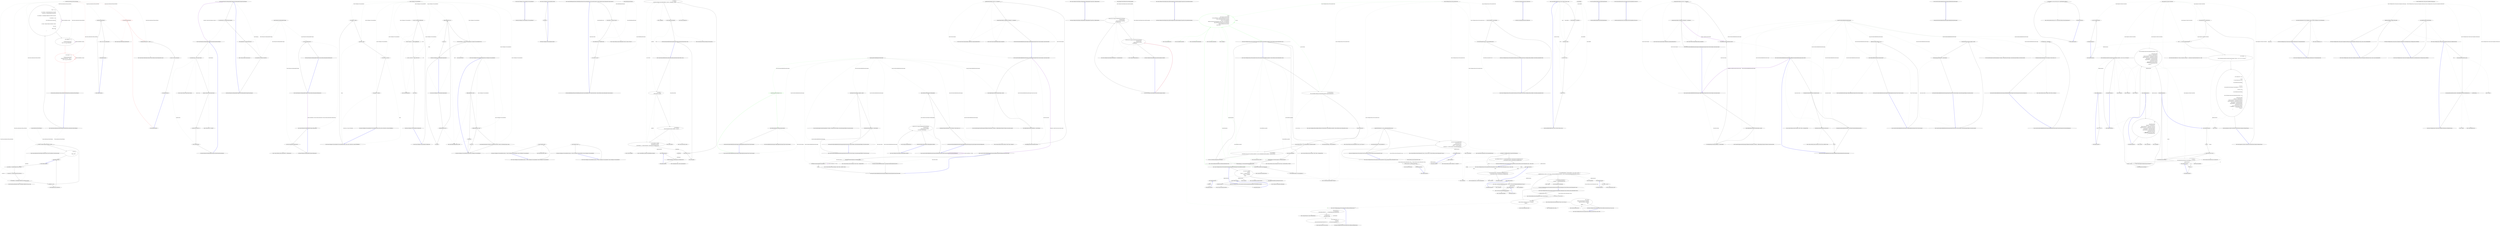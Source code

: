digraph  {
n27 [label="Nancy.Demo.Authentication.Token.AuthModule", span=""];
n28 [label="Nancy.Authentication.Token.ITokenizer", span=""];
n0 [cluster="Nancy.Demo.Authentication.Token.AuthModule.AuthModule(Nancy.Authentication.Token.ITokenizer)", label="Entry Nancy.Demo.Authentication.Token.AuthModule.AuthModule(Nancy.Authentication.Token.ITokenizer)", span="7-7"];
n1 [cluster="Nancy.Demo.Authentication.Token.AuthModule.AuthModule(Nancy.Authentication.Token.ITokenizer)", label="Post[''/''] = x =>\r\n                {\r\n                    var userName = (string)this.Request.Form.UserName;\r\n                    var password = (string)this.Request.Form.Password;\r\n\r\n                    var userIdentity = UserDatabase.ValidateUser(userName, password);\r\n\r\n                    if (userIdentity == null)\r\n                    {\r\n                        return HttpStatusCode.Unauthorized;\r\n                    }\r\n\r\n                    var token = tokenizer.Tokenize(userIdentity, Context);\r\n\r\n                    return new\r\n                        {\r\n                            Token = token,\r\n                        };\r\n                }", span="10-28"];
n11 [cluster="lambda expression", label="var token = tokenizer.Tokenize(userIdentity, Context)", span="22-22"];
n2 [cluster="Nancy.Demo.Authentication.Token.AuthModule.AuthModule(Nancy.Authentication.Token.ITokenizer)", label="Get[''/validation''] = _ =>\r\n                {\r\n                    this.RequiresAuthentication();\r\n                    return ''Yay! You are authenticated!'';\r\n                }", span="30-34"];
n3 [cluster="Nancy.Demo.Authentication.Token.AuthModule.AuthModule(Nancy.Authentication.Token.ITokenizer)", color=red, community=0, label="0: Get[''/admin''] = _ =>\r\n            {\r\n                this.RequiresAuthentication();\r\n                this.RequiresClaims(new[] { ''admin'' });\r\n                return ''Yay! You are authorized!'';\r\n            }", span="36-41"];
n4 [cluster="Nancy.Demo.Authentication.Token.AuthModule.AuthModule(Nancy.Authentication.Token.ITokenizer)", label="Exit Nancy.Demo.Authentication.Token.AuthModule.AuthModule(Nancy.Authentication.Token.ITokenizer)", span="7-7"];
n5 [cluster="lambda expression", label="Entry lambda expression", span="10-28"];
n6 [cluster="lambda expression", label="var userName = (string)this.Request.Form.UserName", span="12-12"];
n7 [cluster="lambda expression", label="var password = (string)this.Request.Form.Password", span="13-13"];
n8 [cluster="lambda expression", label="var userIdentity = UserDatabase.ValidateUser(userName, password)", span="15-15"];
n9 [cluster="lambda expression", label="userIdentity == null", span="17-17"];
n14 [cluster="Nancy.Demo.Authentication.Token.UserDatabase.ValidateUser(string, string)", label="Entry Nancy.Demo.Authentication.Token.UserDatabase.ValidateUser(string, string)", span="21-21"];
n10 [cluster="lambda expression", label="return HttpStatusCode.Unauthorized;", span="19-19"];
n12 [cluster="lambda expression", label="return new\r\n                        {\r\n                            Token = token,\r\n                        };", span="24-27"];
n15 [cluster="Nancy.Authentication.Token.ITokenizer.Tokenize(Nancy.Security.IUserIdentity, Nancy.NancyContext)", label="Entry Nancy.Authentication.Token.ITokenizer.Tokenize(Nancy.Security.IUserIdentity, Nancy.NancyContext)", span="15-15"];
n13 [cluster="lambda expression", label="Exit lambda expression", span="10-28"];
n16 [cluster="lambda expression", label="Entry lambda expression", span="30-34"];
n17 [cluster="lambda expression", label="this.RequiresAuthentication()", span="32-32"];
n18 [cluster="lambda expression", label="return ''Yay! You are authenticated!'';", span="33-33"];
n20 [cluster="Nancy.INancyModule.RequiresAuthentication()", label="Entry Nancy.INancyModule.RequiresAuthentication()", span="17-17"];
n19 [cluster="lambda expression", label="Exit lambda expression", span="30-34"];
n21 [cluster="lambda expression", label="Entry lambda expression", span="36-41"];
n22 [cluster="lambda expression", color=red, community=0, label="0: this.RequiresAuthentication()", span="38-38"];
n23 [cluster="lambda expression", label="this.RequiresClaims(new[] { ''admin'' })", span="39-39"];
n24 [cluster="lambda expression", label="return ''Yay! You are authorized!'';", span="40-40"];
n26 [cluster="Nancy.INancyModule.RequiresClaims(System.Collections.Generic.IEnumerable<string>)", label="Entry Nancy.INancyModule.RequiresClaims(System.Collections.Generic.IEnumerable<string>)", span="27-27"];
n25 [cluster="lambda expression", label="Exit lambda expression", span="36-41"];
m0_0 [cluster="Nancy.Testing.BrowserResponseBodyWrapper.BrowserResponseBodyWrapper(Nancy.Response)", file="BrowserResponseBodyWrapper.cs", label="Entry Nancy.Testing.BrowserResponseBodyWrapper.BrowserResponseBodyWrapper(Nancy.Response)", span="15-15"];
m0_1 [cluster="Nancy.Testing.BrowserResponseBodyWrapper.BrowserResponseBodyWrapper(Nancy.Response)", file="BrowserResponseBodyWrapper.cs", label="var contentStream = GetContentStream(response)", span="17-17"];
m0_3 [cluster="Nancy.Testing.BrowserResponseBodyWrapper.BrowserResponseBodyWrapper(Nancy.Response)", file="BrowserResponseBodyWrapper.cs", label="this.contentType = response.ContentType", span="20-20"];
m0_2 [cluster="Nancy.Testing.BrowserResponseBodyWrapper.BrowserResponseBodyWrapper(Nancy.Response)", file="BrowserResponseBodyWrapper.cs", label="this.responseBytes = contentStream.ToArray()", span="19-19"];
m0_4 [cluster="Nancy.Testing.BrowserResponseBodyWrapper.BrowserResponseBodyWrapper(Nancy.Response)", file="BrowserResponseBodyWrapper.cs", label="Exit Nancy.Testing.BrowserResponseBodyWrapper.BrowserResponseBodyWrapper(Nancy.Response)", span="15-15"];
m0_18 [cluster="Nancy.Testing.BrowserResponseBodyWrapper.System.Collections.IEnumerable.GetEnumerator()", file="BrowserResponseBodyWrapper.cs", label="Entry Nancy.Testing.BrowserResponseBodyWrapper.System.Collections.IEnumerable.GetEnumerator()", span="67-67"];
m0_19 [cluster="Nancy.Testing.BrowserResponseBodyWrapper.System.Collections.IEnumerable.GetEnumerator()", file="BrowserResponseBodyWrapper.cs", label="return this.GetEnumerator();", span="69-69"];
m0_20 [cluster="Nancy.Testing.BrowserResponseBodyWrapper.System.Collections.IEnumerable.GetEnumerator()", file="BrowserResponseBodyWrapper.cs", label="Exit Nancy.Testing.BrowserResponseBodyWrapper.System.Collections.IEnumerable.GetEnumerator()", span="67-67"];
m0_6 [cluster="System.IO.MemoryStream.ToArray()", file="BrowserResponseBodyWrapper.cs", label="Entry System.IO.MemoryStream.ToArray()", span="0-0"];
m0_5 [cluster="Nancy.Testing.BrowserResponseBodyWrapper.GetContentStream(Nancy.Response)", file="BrowserResponseBodyWrapper.cs", label="Entry Nancy.Testing.BrowserResponseBodyWrapper.GetContentStream(Nancy.Response)", span="28-28"];
m0_7 [cluster="Nancy.Testing.BrowserResponseBodyWrapper.GetContentStream(Nancy.Response)", file="BrowserResponseBodyWrapper.cs", label="var contentsStream = new MemoryStream()", span="30-30"];
m0_8 [cluster="Nancy.Testing.BrowserResponseBodyWrapper.GetContentStream(Nancy.Response)", file="BrowserResponseBodyWrapper.cs", label="response.Contents.Invoke(contentsStream)", span="31-31"];
m0_9 [cluster="Nancy.Testing.BrowserResponseBodyWrapper.GetContentStream(Nancy.Response)", file="BrowserResponseBodyWrapper.cs", label="contentsStream.Position = 0", span="32-32"];
m0_10 [cluster="Nancy.Testing.BrowserResponseBodyWrapper.GetContentStream(Nancy.Response)", file="BrowserResponseBodyWrapper.cs", label="return contentsStream;", span="33-33"];
m0_11 [cluster="Nancy.Testing.BrowserResponseBodyWrapper.GetContentStream(Nancy.Response)", file="BrowserResponseBodyWrapper.cs", label="Exit Nancy.Testing.BrowserResponseBodyWrapper.GetContentStream(Nancy.Response)", span="28-28"];
m0_17 [cluster="System.Collections.Generic.IEnumerable<T>.GetEnumerator()", file="BrowserResponseBodyWrapper.cs", label="Entry System.Collections.Generic.IEnumerable<T>.GetEnumerator()", span="0-0"];
m0_14 [cluster="Nancy.Testing.BrowserResponseBodyWrapper.GetEnumerator()", file="BrowserResponseBodyWrapper.cs", label="Entry Nancy.Testing.BrowserResponseBodyWrapper.GetEnumerator()", span="58-58"];
m0_15 [cluster="Nancy.Testing.BrowserResponseBodyWrapper.GetEnumerator()", file="BrowserResponseBodyWrapper.cs", label="return this.responseBytes.GetEnumerator();", span="60-60"];
m0_16 [cluster="Nancy.Testing.BrowserResponseBodyWrapper.GetEnumerator()", file="BrowserResponseBodyWrapper.cs", label="Exit Nancy.Testing.BrowserResponseBodyWrapper.GetEnumerator()", span="58-58"];
m0_13 [cluster="System.Action<T>.Invoke(T)", file="BrowserResponseBodyWrapper.cs", label="Entry System.Action<T>.Invoke(T)", span="0-0"];
m0_12 [cluster="System.IO.MemoryStream.MemoryStream()", file="BrowserResponseBodyWrapper.cs", label="Entry System.IO.MemoryStream.MemoryStream()", span="0-0"];
m0_21 [file="BrowserResponseBodyWrapper.cs", label="Nancy.Testing.BrowserResponseBodyWrapper", span=""];
m1_34 [cluster="string.GetHashCode()", file="DefaultNancyBootstrapper.cs", label="Entry string.GetHashCode()", span="0-0"];
m1_0 [cluster="Nancy.ViewEngines.ViewLocationResult.ViewLocationResult()", file="DefaultNancyBootstrapper.cs", label="Entry Nancy.ViewEngines.ViewLocationResult.ViewLocationResult()", span="13-13"];
m1_1 [cluster="Nancy.ViewEngines.ViewLocationResult.ViewLocationResult()", file="DefaultNancyBootstrapper.cs", label="Exit Nancy.ViewEngines.ViewLocationResult.ViewLocationResult()", span="13-13"];
m1_2 [cluster="Nancy.ViewEngines.ViewLocationResult.ViewLocationResult(string, string, string, System.Func<System.IO.TextReader>)", file="DefaultNancyBootstrapper.cs", label="Entry Nancy.ViewEngines.ViewLocationResult.ViewLocationResult(string, string, string, System.Func<System.IO.TextReader>)", span="25-25"];
m1_3 [cluster="Nancy.ViewEngines.ViewLocationResult.ViewLocationResult(string, string, string, System.Func<System.IO.TextReader>)", file="DefaultNancyBootstrapper.cs", label="this.Location = location", span="27-27"];
m1_4 [cluster="Nancy.ViewEngines.ViewLocationResult.ViewLocationResult(string, string, string, System.Func<System.IO.TextReader>)", file="DefaultNancyBootstrapper.cs", label="this.Name = name", span="28-28"];
m1_5 [cluster="Nancy.ViewEngines.ViewLocationResult.ViewLocationResult(string, string, string, System.Func<System.IO.TextReader>)", file="DefaultNancyBootstrapper.cs", label="this.Extension = extension", span="29-29"];
m1_6 [cluster="Nancy.ViewEngines.ViewLocationResult.ViewLocationResult(string, string, string, System.Func<System.IO.TextReader>)", file="DefaultNancyBootstrapper.cs", label="this.Contents = contents", span="30-30"];
m1_7 [cluster="Nancy.ViewEngines.ViewLocationResult.ViewLocationResult(string, string, string, System.Func<System.IO.TextReader>)", file="DefaultNancyBootstrapper.cs", label="Exit Nancy.ViewEngines.ViewLocationResult.ViewLocationResult(string, string, string, System.Func<System.IO.TextReader>)", span="25-25"];
m1_28 [cluster="Nancy.ViewEngines.ViewLocationResult.GetHashCode()", file="DefaultNancyBootstrapper.cs", label="Entry Nancy.ViewEngines.ViewLocationResult.GetHashCode()", span="95-95"];
m1_29 [cluster="Nancy.ViewEngines.ViewLocationResult.GetHashCode()", file="DefaultNancyBootstrapper.cs", label="var result = Extension.GetHashCode()", span="99-99"];
m1_30 [cluster="Nancy.ViewEngines.ViewLocationResult.GetHashCode()", file="DefaultNancyBootstrapper.cs", label="result = (result*397) ^ Location.GetHashCode()", span="100-100"];
m1_31 [cluster="Nancy.ViewEngines.ViewLocationResult.GetHashCode()", file="DefaultNancyBootstrapper.cs", label="result = (result*397) ^ Name.GetHashCode()", span="101-101"];
m1_32 [cluster="Nancy.ViewEngines.ViewLocationResult.GetHashCode()", file="DefaultNancyBootstrapper.cs", label="return result;", span="102-102"];
m1_33 [cluster="Nancy.ViewEngines.ViewLocationResult.GetHashCode()", file="DefaultNancyBootstrapper.cs", label="Exit Nancy.ViewEngines.ViewLocationResult.GetHashCode()", span="95-95"];
m1_19 [cluster="object.Equals(object, object)", file="DefaultNancyBootstrapper.cs", label="Entry object.Equals(object, object)", span="0-0"];
m1_20 [cluster="Nancy.ViewEngines.ViewLocationResult.Equals(object)", file="DefaultNancyBootstrapper.cs", label="Entry Nancy.ViewEngines.ViewLocationResult.Equals(object)", span="84-84"];
m1_21 [cluster="Nancy.ViewEngines.ViewLocationResult.Equals(object)", file="DefaultNancyBootstrapper.cs", label="ReferenceEquals(null, obj)", span="86-86"];
m1_23 [cluster="Nancy.ViewEngines.ViewLocationResult.Equals(object)", file="DefaultNancyBootstrapper.cs", label="ReferenceEquals(this, obj)", span="87-87"];
m1_25 [cluster="Nancy.ViewEngines.ViewLocationResult.Equals(object)", file="DefaultNancyBootstrapper.cs", label="return obj.GetType() == typeof (ViewLocationResult) && Equals((ViewLocationResult) obj);", span="88-88"];
m1_22 [cluster="Nancy.ViewEngines.ViewLocationResult.Equals(object)", file="DefaultNancyBootstrapper.cs", label="return false;", span="86-86"];
m1_24 [cluster="Nancy.ViewEngines.ViewLocationResult.Equals(object)", file="DefaultNancyBootstrapper.cs", label="return true;", span="87-87"];
m1_26 [cluster="Nancy.ViewEngines.ViewLocationResult.Equals(object)", file="DefaultNancyBootstrapper.cs", label="Exit Nancy.ViewEngines.ViewLocationResult.Equals(object)", span="84-84"];
m1_11 [cluster="Nancy.ViewEngines.ViewLocationResult.Equals(Nancy.ViewEngines.ViewLocationResult)", file="DefaultNancyBootstrapper.cs", label="Entry Nancy.ViewEngines.ViewLocationResult.Equals(Nancy.ViewEngines.ViewLocationResult)", span="72-72"];
m1_12 [cluster="Nancy.ViewEngines.ViewLocationResult.Equals(Nancy.ViewEngines.ViewLocationResult)", file="DefaultNancyBootstrapper.cs", label="ReferenceEquals(null, other)", span="74-74"];
m1_14 [cluster="Nancy.ViewEngines.ViewLocationResult.Equals(Nancy.ViewEngines.ViewLocationResult)", file="DefaultNancyBootstrapper.cs", label="ReferenceEquals(this, other)", span="75-75"];
m1_16 [cluster="Nancy.ViewEngines.ViewLocationResult.Equals(Nancy.ViewEngines.ViewLocationResult)", file="DefaultNancyBootstrapper.cs", label="return Equals(other.Extension, Extension) && Equals(other.Location, Location) && Equals(other.Name, Name);", span="76-76"];
m1_13 [cluster="Nancy.ViewEngines.ViewLocationResult.Equals(Nancy.ViewEngines.ViewLocationResult)", file="DefaultNancyBootstrapper.cs", label="return false;", span="74-74"];
m1_15 [cluster="Nancy.ViewEngines.ViewLocationResult.Equals(Nancy.ViewEngines.ViewLocationResult)", file="DefaultNancyBootstrapper.cs", label="return true;", span="75-75"];
m1_17 [cluster="Nancy.ViewEngines.ViewLocationResult.Equals(Nancy.ViewEngines.ViewLocationResult)", file="DefaultNancyBootstrapper.cs", label="Exit Nancy.ViewEngines.ViewLocationResult.Equals(Nancy.ViewEngines.ViewLocationResult)", span="72-72"];
m1_38 [cluster="Nancy.ViewEngines.ViewLocationResult.operator !=(Nancy.ViewEngines.ViewLocationResult, Nancy.ViewEngines.ViewLocationResult)", file="DefaultNancyBootstrapper.cs", label="Entry Nancy.ViewEngines.ViewLocationResult.operator !=(Nancy.ViewEngines.ViewLocationResult, Nancy.ViewEngines.ViewLocationResult)", span="111-111"];
m1_39 [cluster="Nancy.ViewEngines.ViewLocationResult.operator !=(Nancy.ViewEngines.ViewLocationResult, Nancy.ViewEngines.ViewLocationResult)", file="DefaultNancyBootstrapper.cs", label="return !Equals(left, right);", span="113-113"];
m1_40 [cluster="Nancy.ViewEngines.ViewLocationResult.operator !=(Nancy.ViewEngines.ViewLocationResult, Nancy.ViewEngines.ViewLocationResult)", file="DefaultNancyBootstrapper.cs", label="Exit Nancy.ViewEngines.ViewLocationResult.operator !=(Nancy.ViewEngines.ViewLocationResult, Nancy.ViewEngines.ViewLocationResult)", span="111-111"];
m1_35 [cluster="Nancy.ViewEngines.ViewLocationResult.operator ==(Nancy.ViewEngines.ViewLocationResult, Nancy.ViewEngines.ViewLocationResult)", file="DefaultNancyBootstrapper.cs", label="Entry Nancy.ViewEngines.ViewLocationResult.operator ==(Nancy.ViewEngines.ViewLocationResult, Nancy.ViewEngines.ViewLocationResult)", span="106-106"];
m1_36 [cluster="Nancy.ViewEngines.ViewLocationResult.operator ==(Nancy.ViewEngines.ViewLocationResult, Nancy.ViewEngines.ViewLocationResult)", file="DefaultNancyBootstrapper.cs", label="return Equals(left, right);", span="108-108"];
m1_37 [cluster="Nancy.ViewEngines.ViewLocationResult.operator ==(Nancy.ViewEngines.ViewLocationResult, Nancy.ViewEngines.ViewLocationResult)", file="DefaultNancyBootstrapper.cs", label="Exit Nancy.ViewEngines.ViewLocationResult.operator ==(Nancy.ViewEngines.ViewLocationResult, Nancy.ViewEngines.ViewLocationResult)", span="106-106"];
m1_8 [cluster="Nancy.ViewEngines.ViewLocationResult.IsStale()", file="DefaultNancyBootstrapper.cs", label="Entry Nancy.ViewEngines.ViewLocationResult.IsStale()", span="62-62"];
m1_9 [cluster="Nancy.ViewEngines.ViewLocationResult.IsStale()", file="DefaultNancyBootstrapper.cs", label="return false;", span="64-64"];
m1_10 [cluster="Nancy.ViewEngines.ViewLocationResult.IsStale()", file="DefaultNancyBootstrapper.cs", label="Exit Nancy.ViewEngines.ViewLocationResult.IsStale()", span="62-62"];
m1_27 [cluster="object.GetType()", file="DefaultNancyBootstrapper.cs", label="Entry object.GetType()", span="0-0"];
m1_18 [cluster="object.ReferenceEquals(object, object)", file="DefaultNancyBootstrapper.cs", label="Entry object.ReferenceEquals(object, object)", span="0-0"];
m1_41 [file="DefaultNancyBootstrapper.cs", label="Nancy.ViewEngines.ViewLocationResult", span=""];
m2_0 [cluster="Nancy.DefaultResponseFormatter.DefaultResponseFormatter(Nancy.IRootPathProvider, Nancy.NancyContext, System.Collections.Generic.IEnumerable<Nancy.ISerializer>)", file="DefaultResponseFormatter.cs", label="Entry Nancy.DefaultResponseFormatter.DefaultResponseFormatter(Nancy.IRootPathProvider, Nancy.NancyContext, System.Collections.Generic.IEnumerable<Nancy.ISerializer>)", span="19-19"];
m2_1 [cluster="Nancy.DefaultResponseFormatter.DefaultResponseFormatter(Nancy.IRootPathProvider, Nancy.NancyContext, System.Collections.Generic.IEnumerable<Nancy.ISerializer>)", file="DefaultResponseFormatter.cs", label="this.serializers = serializers.ToArray()", span="21-21"];
m2_2 [cluster="Nancy.DefaultResponseFormatter.DefaultResponseFormatter(Nancy.IRootPathProvider, Nancy.NancyContext, System.Collections.Generic.IEnumerable<Nancy.ISerializer>)", file="DefaultResponseFormatter.cs", label="this.rootPathProvider = rootPathProvider", span="22-22"];
m2_3 [cluster="Nancy.DefaultResponseFormatter.DefaultResponseFormatter(Nancy.IRootPathProvider, Nancy.NancyContext, System.Collections.Generic.IEnumerable<Nancy.ISerializer>)", file="DefaultResponseFormatter.cs", label="this.context = context", span="23-23"];
m2_4 [cluster="Nancy.DefaultResponseFormatter.DefaultResponseFormatter(Nancy.IRootPathProvider, Nancy.NancyContext, System.Collections.Generic.IEnumerable<Nancy.ISerializer>)", file="DefaultResponseFormatter.cs", label="Exit Nancy.DefaultResponseFormatter.DefaultResponseFormatter(Nancy.IRootPathProvider, Nancy.NancyContext, System.Collections.Generic.IEnumerable<Nancy.ISerializer>)", span="19-19"];
m2_5 [cluster="System.Collections.Generic.IEnumerable<TSource>.ToArray<TSource>()", file="DefaultResponseFormatter.cs", label="Entry System.Collections.Generic.IEnumerable<TSource>.ToArray<TSource>()", span="0-0"];
m2_6 [file="DefaultResponseFormatter.cs", label="Nancy.DefaultResponseFormatter", span=""];
m3_14 [cluster="Unk.Replace", file="DefaultRouteDescriptionProvider.cs", label="Entry Unk.Replace", span=""];
m3_0 [cluster="Nancy.Routing.DefaultRouteDescriptionProvider.GetDescription(Nancy.INancyModule, string)", file="DefaultRouteDescriptionProvider.cs", label="Entry Nancy.Routing.DefaultRouteDescriptionProvider.GetDescription(Nancy.INancyModule, string)", span="19-19"];
m3_1 [cluster="Nancy.Routing.DefaultRouteDescriptionProvider.GetDescription(Nancy.INancyModule, string)", file="DefaultRouteDescriptionProvider.cs", label="var assembly =\r\n                module.GetType().Assembly", span="21-22"];
m3_2 [cluster="Nancy.Routing.DefaultRouteDescriptionProvider.GetDescription(Nancy.INancyModule, string)", file="DefaultRouteDescriptionProvider.cs", label="var moduleName =\r\n                string.Concat(module.GetType().FullName, ''.resources'')", span="24-25"];
m3_6 [cluster="Nancy.Routing.DefaultRouteDescriptionProvider.GetDescription(Nancy.INancyModule, string)", file="DefaultRouteDescriptionProvider.cs", label="return manager.GetString(path);", span="36-36"];
m3_3 [cluster="Nancy.Routing.DefaultRouteDescriptionProvider.GetDescription(Nancy.INancyModule, string)", file="DefaultRouteDescriptionProvider.cs", label="var resourceName = assembly\r\n                .GetManifestResourceNames()\r\n                .FirstOrDefault(x => x.Equals(moduleName, StringComparison.OrdinalIgnoreCase))", span="27-29"];
m3_5 [cluster="Nancy.Routing.DefaultRouteDescriptionProvider.GetDescription(Nancy.INancyModule, string)", file="DefaultRouteDescriptionProvider.cs", label="var manager =\r\n                    new ResourceManager(resourceName.Replace(''.resources'', string.Empty), assembly)", span="33-34"];
m3_4 [cluster="Nancy.Routing.DefaultRouteDescriptionProvider.GetDescription(Nancy.INancyModule, string)", file="DefaultRouteDescriptionProvider.cs", label="resourceName != null", span="31-31"];
m3_7 [cluster="Nancy.Routing.DefaultRouteDescriptionProvider.GetDescription(Nancy.INancyModule, string)", file="DefaultRouteDescriptionProvider.cs", label="return string.Empty;", span="39-39"];
m3_8 [cluster="Nancy.Routing.DefaultRouteDescriptionProvider.GetDescription(Nancy.INancyModule, string)", file="DefaultRouteDescriptionProvider.cs", label="Exit Nancy.Routing.DefaultRouteDescriptionProvider.GetDescription(Nancy.INancyModule, string)", span="19-19"];
m3_15 [cluster="System.Resources.ResourceManager.GetString(string)", file="DefaultRouteDescriptionProvider.cs", label="Entry System.Resources.ResourceManager.GetString(string)", span="0-0"];
m3_19 [cluster="string.Equals(string, System.StringComparison)", file="DefaultRouteDescriptionProvider.cs", label="Entry string.Equals(string, System.StringComparison)", span="0-0"];
m3_10 [cluster="string.Concat(string, string)", file="DefaultRouteDescriptionProvider.cs", label="Entry string.Concat(string, string)", span="0-0"];
m3_9 [cluster="object.GetType()", file="DefaultRouteDescriptionProvider.cs", label="Entry object.GetType()", span="0-0"];
m3_11 [cluster="System.Reflection.Assembly.GetManifestResourceNames()", file="DefaultRouteDescriptionProvider.cs", label="Entry System.Reflection.Assembly.GetManifestResourceNames()", span="0-0"];
m3_13 [cluster="ResourceManager.cstr", file="DefaultRouteDescriptionProvider.cs", label="Entry ResourceManager.cstr", span=""];
m3_16 [cluster="lambda expression", file="DefaultRouteDescriptionProvider.cs", label="Entry lambda expression", span="29-29"];
m3_17 [cluster="lambda expression", file="DefaultRouteDescriptionProvider.cs", label="x.Equals(moduleName, StringComparison.OrdinalIgnoreCase)", span="29-29"];
m3_18 [cluster="lambda expression", file="DefaultRouteDescriptionProvider.cs", label="Exit lambda expression", span="29-29"];
m3_12 [cluster="Unk.FirstOrDefault", file="DefaultRouteDescriptionProvider.cs", label="Entry Unk.FirstOrDefault", span=""];
m3_20 [file="DefaultRouteDescriptionProvider.cs", label=moduleName, span=""];
m4_25 [cluster="TinyIoC.TinyIoCContainer.Register<RegisterType, RegisterImplementation>()", file="DynamicDictionaryValue.cs", label="Entry TinyIoC.TinyIoCContainer.Register<RegisterType, RegisterImplementation>()", span="1018-1018"];
m4_16 [cluster="Nancy.Tests.Fakes.FakeDefaultNancyBootstrapper.ConfigureRequestContainer(TinyIoC.TinyIoCContainer, Nancy.NancyContext)", file="DynamicDictionaryValue.cs", label="Entry Nancy.Tests.Fakes.FakeDefaultNancyBootstrapper.ConfigureRequestContainer(TinyIoC.TinyIoCContainer, Nancy.NancyContext)", span="57-57"];
m4_17 [cluster="Nancy.Tests.Fakes.FakeDefaultNancyBootstrapper.ConfigureRequestContainer(TinyIoC.TinyIoCContainer, Nancy.NancyContext)", file="DynamicDictionaryValue.cs", label="base.ConfigureRequestContainer(existingContainer, context)", span="59-59"];
m4_18 [cluster="Nancy.Tests.Fakes.FakeDefaultNancyBootstrapper.ConfigureRequestContainer(TinyIoC.TinyIoCContainer, Nancy.NancyContext)", file="DynamicDictionaryValue.cs", label="this.ConfigureRequestContainerLastRequest = context.Request", span="61-61"];
m4_19 [cluster="Nancy.Tests.Fakes.FakeDefaultNancyBootstrapper.ConfigureRequestContainer(TinyIoC.TinyIoCContainer, Nancy.NancyContext)", file="DynamicDictionaryValue.cs", label="this.AddRequestContainerInitialisation(context)", span="63-63"];
m4_20 [cluster="Nancy.Tests.Fakes.FakeDefaultNancyBootstrapper.ConfigureRequestContainer(TinyIoC.TinyIoCContainer, Nancy.NancyContext)", file="DynamicDictionaryValue.cs", label="existingContainer.Register<IFoo, Foo>().AsSingleton()", span="65-65"];
m4_21 [cluster="Nancy.Tests.Fakes.FakeDefaultNancyBootstrapper.ConfigureRequestContainer(TinyIoC.TinyIoCContainer, Nancy.NancyContext)", file="DynamicDictionaryValue.cs", label="existingContainer.Register<IDependency, Dependency>().AsSingleton()", span="66-66"];
m4_22 [cluster="Nancy.Tests.Fakes.FakeDefaultNancyBootstrapper.ConfigureRequestContainer(TinyIoC.TinyIoCContainer, Nancy.NancyContext)", file="DynamicDictionaryValue.cs", label="Exit Nancy.Tests.Fakes.FakeDefaultNancyBootstrapper.ConfigureRequestContainer(TinyIoC.TinyIoCContainer, Nancy.NancyContext)", span="57-57"];
m4_24 [cluster="Nancy.Tests.Fakes.FakeDefaultNancyBootstrapper.AddRequestContainerInitialisation(Nancy.NancyContext)", file="DynamicDictionaryValue.cs", label="Entry Nancy.Tests.Fakes.FakeDefaultNancyBootstrapper.AddRequestContainerInitialisation(Nancy.NancyContext)", span="69-69"];
m4_27 [cluster="Nancy.Tests.Fakes.FakeDefaultNancyBootstrapper.AddRequestContainerInitialisation(Nancy.NancyContext)", file="DynamicDictionaryValue.cs", label="!this.RequestContainerInitialisations.ContainsKey(context)", span="71-71"];
m4_28 [cluster="Nancy.Tests.Fakes.FakeDefaultNancyBootstrapper.AddRequestContainerInitialisation(Nancy.NancyContext)", file="DynamicDictionaryValue.cs", label="this.RequestContainerInitialisations.Add(context, 1)", span="73-73"];
m4_30 [cluster="Nancy.Tests.Fakes.FakeDefaultNancyBootstrapper.AddRequestContainerInitialisation(Nancy.NancyContext)", file="DynamicDictionaryValue.cs", label="this.RequestContainerInitialisations[context] = this.RequestContainerInitialisations[context] + 1", span="77-77"];
m4_29 [cluster="Nancy.Tests.Fakes.FakeDefaultNancyBootstrapper.AddRequestContainerInitialisation(Nancy.NancyContext)", file="DynamicDictionaryValue.cs", label="return;", span="74-74"];
m4_31 [cluster="Nancy.Tests.Fakes.FakeDefaultNancyBootstrapper.AddRequestContainerInitialisation(Nancy.NancyContext)", file="DynamicDictionaryValue.cs", label="Exit Nancy.Tests.Fakes.FakeDefaultNancyBootstrapper.AddRequestContainerInitialisation(Nancy.NancyContext)", span="69-69"];
m4_38 [cluster="Nancy.DefaultNancyBootstrapper.ConfigureApplicationContainer(TinyIoC.TinyIoCContainer)", file="DynamicDictionaryValue.cs", label="Entry Nancy.DefaultNancyBootstrapper.ConfigureApplicationContainer(TinyIoC.TinyIoCContainer)", span="19-19"];
m4_10 [cluster="System.Collections.Generic.Dictionary<TKey, TValue>.Dictionary()", file="DynamicDictionaryValue.cs", label="Entry System.Collections.Generic.Dictionary<TKey, TValue>.Dictionary()", span="0-0"];
m4_0 [cluster="Nancy.Validation.FluentValidation.NotEqualAdapter.NotEqualAdapter(PropertyRule, NotEqualValidator)", file="DynamicDictionaryValue.cs", label="Entry Nancy.Validation.FluentValidation.NotEqualAdapter.NotEqualAdapter(PropertyRule, NotEqualValidator)", span="18-18"];
m4_1 [cluster="Nancy.Validation.FluentValidation.NotEqualAdapter.NotEqualAdapter(PropertyRule, NotEqualValidator)", file="DynamicDictionaryValue.cs", label="Exit Nancy.Validation.FluentValidation.NotEqualAdapter.NotEqualAdapter(PropertyRule, NotEqualValidator)", span="18-18"];
m4_6 [cluster="Nancy.Tests.Fakes.FakeDefaultNancyBootstrapper.FakeDefaultNancyBootstrapper(Nancy.Bootstrapper.NancyInternalConfiguration)", file="DynamicDictionaryValue.cs", label="Entry Nancy.Tests.Fakes.FakeDefaultNancyBootstrapper.FakeDefaultNancyBootstrapper(Nancy.Bootstrapper.NancyInternalConfiguration)", span="28-28"];
m4_15 [cluster="Nancy.Bootstrapper.NancyBootstrapperBase<TContainer>.RequestStartup(TContainer, Nancy.Bootstrapper.IPipelines, Nancy.NancyContext)", file="DynamicDictionaryValue.cs", label="Entry Nancy.Bootstrapper.NancyBootstrapperBase<TContainer>.RequestStartup(TContainer, Nancy.Bootstrapper.IPipelines, Nancy.NancyContext)", span="385-385"];
m4_26 [cluster="TinyIoC.TinyIoCContainer.RegisterOptions.AsSingleton()", file="DynamicDictionaryValue.cs", label="Entry TinyIoC.TinyIoCContainer.RegisterOptions.AsSingleton()", span="592-592"];
m4_5 [cluster="ComparisonValidationRule.cstr", file="DynamicDictionaryValue.cs", label="Entry ComparisonValidationRule.cstr", span=""];
m4_7 [cluster="Nancy.Tests.Fakes.FakeDefaultNancyBootstrapper.FakeDefaultNancyBootstrapper(Nancy.Bootstrapper.NancyInternalConfiguration)", file="DynamicDictionaryValue.cs", label="Nancy.Validation.FluentValidation.NotEqualAdapter", span=""];
m4_8 [cluster="Nancy.Tests.Fakes.FakeDefaultNancyBootstrapper.FakeDefaultNancyBootstrapper(Nancy.Bootstrapper.NancyInternalConfiguration)", file="DynamicDictionaryValue.cs", label="this.RequestContainerInitialisations = new Dictionary<NancyContext, int>()", span="32-32"];
m4_9 [cluster="Nancy.Tests.Fakes.FakeDefaultNancyBootstrapper.FakeDefaultNancyBootstrapper(Nancy.Bootstrapper.NancyInternalConfiguration)", file="DynamicDictionaryValue.cs", label="Exit Nancy.Tests.Fakes.FakeDefaultNancyBootstrapper.FakeDefaultNancyBootstrapper(Nancy.Bootstrapper.NancyInternalConfiguration)", span="28-28"];
m4_32 [cluster="System.Collections.Generic.IDictionary<TKey, TValue>.ContainsKey(TKey)", file="DynamicDictionaryValue.cs", label="Entry System.Collections.Generic.IDictionary<TKey, TValue>.ContainsKey(TKey)", span="0-0"];
m4_33 [cluster="System.Collections.Generic.IDictionary<TKey, TValue>.Add(TKey, TValue)", file="DynamicDictionaryValue.cs", label="Entry System.Collections.Generic.IDictionary<TKey, TValue>.Add(TKey, TValue)", span="0-0"];
m4_23 [cluster="Nancy.Bootstrapper.NancyBootstrapperWithRequestContainerBase<TContainer>.ConfigureRequestContainer(TContainer, Nancy.NancyContext)", file="DynamicDictionaryValue.cs", label="Entry Nancy.Bootstrapper.NancyBootstrapperWithRequestContainerBase<TContainer>.ConfigureRequestContainer(TContainer, Nancy.NancyContext)", span="108-108"];
m4_2 [cluster="Nancy.Validation.FluentValidation.NotEqualAdapter.GetRules()", file="DynamicDictionaryValue.cs", label="Entry Nancy.Validation.FluentValidation.NotEqualAdapter.GetRules()", span="27-27"];
m4_3 [cluster="Nancy.Validation.FluentValidation.NotEqualAdapter.GetRules()", file="DynamicDictionaryValue.cs", label="yield return new ComparisonValidationRule(FormatMessage,\r\n                GetMemberNames(),\r\n                ComparisonOperator.NotEqual,\r\n                this.Validator.ValueToCompare);", span="29-32"];
m4_4 [cluster="Nancy.Validation.FluentValidation.NotEqualAdapter.GetRules()", file="DynamicDictionaryValue.cs", label="Exit Nancy.Validation.FluentValidation.NotEqualAdapter.GetRules()", span="27-27"];
m4_11 [cluster="Nancy.Tests.Fakes.FakeDefaultNancyBootstrapper.RequestStartup(TinyIoC.TinyIoCContainer, Nancy.Bootstrapper.IPipelines, Nancy.NancyContext)", file="DynamicDictionaryValue.cs", label="Entry Nancy.Tests.Fakes.FakeDefaultNancyBootstrapper.RequestStartup(TinyIoC.TinyIoCContainer, Nancy.Bootstrapper.IPipelines, Nancy.NancyContext)", span="50-50"];
m4_12 [cluster="Nancy.Tests.Fakes.FakeDefaultNancyBootstrapper.RequestStartup(TinyIoC.TinyIoCContainer, Nancy.Bootstrapper.IPipelines, Nancy.NancyContext)", file="DynamicDictionaryValue.cs", label="base.RequestStartup(container, pipelines, context)", span="52-52"];
m4_13 [cluster="Nancy.Tests.Fakes.FakeDefaultNancyBootstrapper.RequestStartup(TinyIoC.TinyIoCContainer, Nancy.Bootstrapper.IPipelines, Nancy.NancyContext)", file="DynamicDictionaryValue.cs", label="this.RequestStartupLastRequest = context.Request", span="54-54"];
m4_14 [cluster="Nancy.Tests.Fakes.FakeDefaultNancyBootstrapper.RequestStartup(TinyIoC.TinyIoCContainer, Nancy.Bootstrapper.IPipelines, Nancy.NancyContext)", file="DynamicDictionaryValue.cs", label="Exit Nancy.Tests.Fakes.FakeDefaultNancyBootstrapper.RequestStartup(TinyIoC.TinyIoCContainer, Nancy.Bootstrapper.IPipelines, Nancy.NancyContext)", span="50-50"];
m4_34 [cluster="Nancy.Tests.Fakes.FakeDefaultNancyBootstrapper.ConfigureApplicationContainer(TinyIoC.TinyIoCContainer)", file="DynamicDictionaryValue.cs", label="Entry Nancy.Tests.Fakes.FakeDefaultNancyBootstrapper.ConfigureApplicationContainer(TinyIoC.TinyIoCContainer)", span="80-80"];
m4_35 [cluster="Nancy.Tests.Fakes.FakeDefaultNancyBootstrapper.ConfigureApplicationContainer(TinyIoC.TinyIoCContainer)", color=green, community=0, file="DynamicDictionaryValue.cs", label="0: ApplicationContainerConfigured = true", span="82-82"];
m4_36 [cluster="Nancy.Tests.Fakes.FakeDefaultNancyBootstrapper.ConfigureApplicationContainer(TinyIoC.TinyIoCContainer)", file="DynamicDictionaryValue.cs", label="base.ConfigureApplicationContainer(existingContainer)", span="83-83"];
m4_37 [cluster="Nancy.Tests.Fakes.FakeDefaultNancyBootstrapper.ConfigureApplicationContainer(TinyIoC.TinyIoCContainer)", file="DynamicDictionaryValue.cs", label="Exit Nancy.Tests.Fakes.FakeDefaultNancyBootstrapper.ConfigureApplicationContainer(TinyIoC.TinyIoCContainer)", span="80-80"];
m4_39 [file="DynamicDictionaryValue.cs", label="Nancy.Tests.Fakes.FakeDefaultNancyBootstrapper", span=""];
m5_7 [cluster="Nancy.Validation.FluentValidation.AdapterBase<T>.GetMemberNames()", file="ErrorPipeline.cs", label="Entry Nancy.Validation.FluentValidation.AdapterBase<T>.GetMemberNames()", span="46-46"];
m5_6 [cluster="ComparisonValidationRule.cstr", file="ErrorPipeline.cs", label="Entry ComparisonValidationRule.cstr", span=""];
m5_0 [cluster="Nancy.Validation.FluentValidation.ExclusiveBetweenAdapter.ExclusiveBetweenAdapter(PropertyRule, ExclusiveBetweenValidator)", file="ErrorPipeline.cs", label="Entry Nancy.Validation.FluentValidation.ExclusiveBetweenAdapter.ExclusiveBetweenAdapter(PropertyRule, ExclusiveBetweenValidator)", span="18-18"];
m5_1 [cluster="Nancy.Validation.FluentValidation.ExclusiveBetweenAdapter.ExclusiveBetweenAdapter(PropertyRule, ExclusiveBetweenValidator)", file="ErrorPipeline.cs", label="Exit Nancy.Validation.FluentValidation.ExclusiveBetweenAdapter.ExclusiveBetweenAdapter(PropertyRule, ExclusiveBetweenValidator)", span="18-18"];
m5_2 [cluster="Nancy.Validation.FluentValidation.ExclusiveBetweenAdapter.GetRules()", file="ErrorPipeline.cs", label="Entry Nancy.Validation.FluentValidation.ExclusiveBetweenAdapter.GetRules()", span="27-27"];
m5_3 [cluster="Nancy.Validation.FluentValidation.ExclusiveBetweenAdapter.GetRules()", file="ErrorPipeline.cs", label="yield return new ComparisonValidationRule(FormatMessage,\r\n                GetMemberNames(),\r\n                ComparisonOperator.GreaterThan,\r\n                this.Validator.From);", span="29-32"];
m5_4 [cluster="Nancy.Validation.FluentValidation.ExclusiveBetweenAdapter.GetRules()", file="ErrorPipeline.cs", label="yield return new ComparisonValidationRule(FormatMessage,\r\n                GetMemberNames(),\r\n                ComparisonOperator.LessThan,\r\n                this.Validator.To);", span="34-37"];
m5_5 [cluster="Nancy.Validation.FluentValidation.ExclusiveBetweenAdapter.GetRules()", file="ErrorPipeline.cs", label="Exit Nancy.Validation.FluentValidation.ExclusiveBetweenAdapter.GetRules()", span="27-27"];
m5_8 [file="ErrorPipeline.cs", label="Nancy.Validation.FluentValidation.ExclusiveBetweenAdapter", span=""];
m6_57 [cluster="Unk.GetResourceLocation", file="FavIconApplicationStartup.cs", label="Entry Unk.GetResourceLocation", span=""];
m6_64 [cluster="string.Trim(params char[])", file="FavIconApplicationStartup.cs", label="Entry string.Trim(params char[])", span="0-0"];
m6_2 [cluster="Nancy.ViewEngines.ResourceViewLocationProvider.ResourceViewLocationProvider(Nancy.ViewEngines.IResourceReader, Nancy.IResourceAssemblyProvider)", file="FavIconApplicationStartup.cs", label="Entry Nancy.ViewEngines.ResourceViewLocationProvider.ResourceViewLocationProvider(Nancy.ViewEngines.IResourceReader, Nancy.IResourceAssemblyProvider)", span="40-40"];
m6_3 [cluster="Nancy.ViewEngines.ResourceViewLocationProvider.ResourceViewLocationProvider(Nancy.ViewEngines.IResourceReader, Nancy.IResourceAssemblyProvider)", file="FavIconApplicationStartup.cs", label="this.resourceReader = resourceReader", span="42-42"];
m6_4 [cluster="Nancy.ViewEngines.ResourceViewLocationProvider.ResourceViewLocationProvider(Nancy.ViewEngines.IResourceReader, Nancy.IResourceAssemblyProvider)", file="FavIconApplicationStartup.cs", label="this.resourceAssemblyProvider = resourceAssemblyProvider", span="43-43"];
m6_5 [cluster="Nancy.ViewEngines.ResourceViewLocationProvider.ResourceViewLocationProvider(Nancy.ViewEngines.IResourceReader, Nancy.IResourceAssemblyProvider)", file="FavIconApplicationStartup.cs", label="Exit Nancy.ViewEngines.ResourceViewLocationProvider.ResourceViewLocationProvider(Nancy.ViewEngines.IResourceReader, Nancy.IResourceAssemblyProvider)", span="40-40"];
m6_53 [cluster="string.IsNullOrWhiteSpace(string)", file="FavIconApplicationStartup.cs", label="Entry string.IsNullOrWhiteSpace(string)", span="0-0"];
m6_0 [cluster="Nancy.Cryptography.IKeyGenerator.GetBytes(int)", file="FavIconApplicationStartup.cs", label="Entry Nancy.Cryptography.IKeyGenerator.GetBytes(int)", span="12-12"];
m6_1 [cluster="Nancy.Cryptography.IKeyGenerator.GetBytes(int)", file="FavIconApplicationStartup.cs", label="Exit Nancy.Cryptography.IKeyGenerator.GetBytes(int)", span="12-12"];
m6_16 [cluster="Unk.SelectMany", file="FavIconApplicationStartup.cs", label="Entry Unk.SelectMany", span=""];
m6_78 [cluster="Unk.Join", file="FavIconApplicationStartup.cs", label="Entry Unk.Join", span=""];
m6_49 [cluster="string.Format(string, object)", file="FavIconApplicationStartup.cs", label="Entry string.Format(string, object)", span="0-0"];
m6_91 [cluster="Unk.ElementAtOrDefault", file="FavIconApplicationStartup.cs", label="Entry Unk.ElementAtOrDefault", span=""];
m6_56 [cluster="ViewLocationResult.cstr", file="FavIconApplicationStartup.cs", label="Entry ViewLocationResult.cstr", span=""];
m6_63 [cluster="string.Replace(string, string)", file="FavIconApplicationStartup.cs", label="Entry string.Replace(string, string)", span="0-0"];
m6_47 [cluster="Nancy.ViewEngines.IResourceReader.GetResourceStreamMatches(System.Reflection.Assembly, System.Collections.Generic.IEnumerable<string>)", file="FavIconApplicationStartup.cs", label="Entry Nancy.ViewEngines.IResourceReader.GetResourceStreamMatches(System.Reflection.Assembly, System.Collections.Generic.IEnumerable<string>)", span="18-18"];
m6_60 [cluster="Nancy.ViewEngines.ResourceViewLocationProvider.GetResourceLocation(string, string, string)", file="FavIconApplicationStartup.cs", label="Entry Nancy.ViewEngines.ResourceViewLocationProvider.GetResourceLocation(string, string, string)", span="122-122"];
m6_61 [cluster="Nancy.ViewEngines.ResourceViewLocationProvider.GetResourceLocation(string, string, string)", file="FavIconApplicationStartup.cs", label="return resource\r\n                .Replace(commonNamespace, string.Empty)\r\n                .Replace(resourceName, string.Empty)\r\n                .Trim('.')\r\n                .Replace(''.'', ''/'');", span="124-128"];
m6_62 [cluster="Nancy.ViewEngines.ResourceViewLocationProvider.GetResourceLocation(string, string, string)", file="FavIconApplicationStartup.cs", label="Exit Nancy.ViewEngines.ResourceViewLocationProvider.GetResourceLocation(string, string, string)", span="122-122"];
m6_97 [cluster="Unk.ExtractCommonResourceNamespace", file="FavIconApplicationStartup.cs", label="Entry Unk.ExtractCommonResourceNamespace", span=""];
m6_11 [cluster="System.Collections.Generic.IEnumerable<TSource>.Any<TSource>()", file="FavIconApplicationStartup.cs", label="Entry System.Collections.Generic.IEnumerable<TSource>.Any<TSource>()", span="0-0"];
m6_13 [cluster="Nancy.IResourceAssemblyProvider.GetAssembliesToScan()", file="FavIconApplicationStartup.cs", label="Entry Nancy.IResourceAssemblyProvider.GetAssembliesToScan()", span="14-14"];
m6_6 [cluster="Nancy.ViewEngines.ResourceViewLocationProvider.GetLocatedViews(System.Collections.Generic.IEnumerable<string>)", file="FavIconApplicationStartup.cs", label="Entry Nancy.ViewEngines.ResourceViewLocationProvider.GetLocatedViews(System.Collections.Generic.IEnumerable<string>)", span="52-52"];
m6_9 [cluster="Nancy.ViewEngines.ResourceViewLocationProvider.GetLocatedViews(System.Collections.Generic.IEnumerable<string>)", file="FavIconApplicationStartup.cs", label="return this.resourceAssemblyProvider\r\n                .GetAssembliesToScan()\r\n                .Union(RootNamespaces.Keys)\r\n                .Where(x => !Ignore.Contains(x))\r\n                .SelectMany(x => GetViewLocations(x, supportedViewExtensions));", span="59-63"];
m6_7 [cluster="Nancy.ViewEngines.ResourceViewLocationProvider.GetLocatedViews(System.Collections.Generic.IEnumerable<string>)", file="FavIconApplicationStartup.cs", label="supportedViewExtensions == null || !supportedViewExtensions.Any()", span="54-54"];
m6_8 [cluster="Nancy.ViewEngines.ResourceViewLocationProvider.GetLocatedViews(System.Collections.Generic.IEnumerable<string>)", file="FavIconApplicationStartup.cs", label="return Enumerable.Empty<ViewLocationResult>();", span="56-56"];
m6_10 [cluster="Nancy.ViewEngines.ResourceViewLocationProvider.GetLocatedViews(System.Collections.Generic.IEnumerable<string>)", file="FavIconApplicationStartup.cs", label="Exit Nancy.ViewEngines.ResourceViewLocationProvider.GetLocatedViews(System.Collections.Generic.IEnumerable<string>)", span="52-52"];
m6_109 [cluster="string.Split(string[], System.StringSplitOptions)", file="FavIconApplicationStartup.cs", label="Entry string.Split(string[], System.StringSplitOptions)", span="0-0"];
m6_75 [cluster="string.TrimEnd(params char[])", file="FavIconApplicationStartup.cs", label="Entry string.TrimEnd(params char[])", span="0-0"];
m6_95 [cluster="System.Reflection.Assembly.GetTypes()", file="FavIconApplicationStartup.cs", label="Entry System.Reflection.Assembly.GetTypes()", span="0-0"];
m6_15 [cluster="Unk.Where", file="FavIconApplicationStartup.cs", label="Entry Unk.Where", span=""];
m6_77 [cluster="Unk.Aggregate", file="FavIconApplicationStartup.cs", label="Entry Unk.Aggregate", span=""];
m6_50 [cluster="System.InvalidOperationException.InvalidOperationException(string)", file="FavIconApplicationStartup.cs", label="Entry System.InvalidOperationException.InvalidOperationException(string)", span="0-0"];
m6_87 [cluster="Unk.ToArray", file="FavIconApplicationStartup.cs", label="Entry Unk.ToArray", span=""];
m6_33 [cluster="Nancy.ViewEngines.ResourceViewLocationProvider.GetViewLocations(System.Reflection.Assembly, System.Collections.Generic.IEnumerable<string>)", file="FavIconApplicationStartup.cs", label="Entry Nancy.ViewEngines.ResourceViewLocationProvider.GetViewLocations(System.Reflection.Assembly, System.Collections.Generic.IEnumerable<string>)", span="82-82"];
m6_45 [cluster="Nancy.ViewEngines.ResourceViewLocationProvider.GetViewLocations(System.Reflection.Assembly, System.Collections.Generic.IEnumerable<string>)", color=green, community=0, file="FavIconApplicationStartup.cs", label="0: return\r\n                from resource in resourceStreams\r\n                let resourceFileName = GetResourceFileName(resource.Item1)\r\n                where !resourceFileName.Equals(string.Empty)\r\n                select new ViewLocationResult(\r\n                    GetResourceLocation(commonNamespace, resource.Item1, resourceFileName),\r\n                    Path.GetFileNameWithoutExtension(resourceFileName),\r\n                    GetResourceExtension(resource.Item1),\r\n                    resource.Item2);", span="111-119"];
m6_34 [cluster="Nancy.ViewEngines.ResourceViewLocationProvider.GetViewLocations(System.Reflection.Assembly, System.Collections.Generic.IEnumerable<string>)", file="FavIconApplicationStartup.cs", label="var resourceStreams =\r\n                this.resourceReader.GetResourceStreamMatches(assembly, supportedViewExtensions)", span="84-85"];
m6_41 [cluster="Nancy.ViewEngines.ResourceViewLocationProvider.GetViewLocations(System.Reflection.Assembly, System.Collections.Generic.IEnumerable<string>)", file="FavIconApplicationStartup.cs", label="!RootNamespaces.TryGetValue(assembly, out commonNamespace)", span="101-101"];
m6_42 [cluster="Nancy.ViewEngines.ResourceViewLocationProvider.GetViewLocations(System.Reflection.Assembly, System.Collections.Generic.IEnumerable<string>)", file="FavIconApplicationStartup.cs", label="commonNamespace = ExtractAssemblyRootNamespace(assembly)", span="103-103"];
m6_43 [cluster="Nancy.ViewEngines.ResourceViewLocationProvider.GetViewLocations(System.Reflection.Assembly, System.Collections.Generic.IEnumerable<string>)", file="FavIconApplicationStartup.cs", label="string.IsNullOrWhiteSpace(commonNamespace)", span="106-106"];
m6_35 [cluster="Nancy.ViewEngines.ResourceViewLocationProvider.GetViewLocations(System.Reflection.Assembly, System.Collections.Generic.IEnumerable<string>)", file="FavIconApplicationStartup.cs", label="!resourceStreams.Any()", span="87-87"];
m6_37 [cluster="Nancy.ViewEngines.ResourceViewLocationProvider.GetViewLocations(System.Reflection.Assembly, System.Collections.Generic.IEnumerable<string>)", file="FavIconApplicationStartup.cs", label="resourceStreams.Count == 1 && !RootNamespaces.ContainsKey(assembly)", span="92-92"];
m6_40 [cluster="Nancy.ViewEngines.ResourceViewLocationProvider.GetViewLocations(System.Reflection.Assembly, System.Collections.Generic.IEnumerable<string>)", file="FavIconApplicationStartup.cs", label="string commonNamespace", span="100-100"];
m6_44 [cluster="Nancy.ViewEngines.ResourceViewLocationProvider.GetViewLocations(System.Reflection.Assembly, System.Collections.Generic.IEnumerable<string>)", file="FavIconApplicationStartup.cs", label="return Enumerable.Empty<ViewLocationResult>();", span="108-108"];
m6_36 [cluster="Nancy.ViewEngines.ResourceViewLocationProvider.GetViewLocations(System.Reflection.Assembly, System.Collections.Generic.IEnumerable<string>)", file="FavIconApplicationStartup.cs", label="return Enumerable.Empty<ViewLocationResult>();", span="89-89"];
m6_39 [cluster="Nancy.ViewEngines.ResourceViewLocationProvider.GetViewLocations(System.Reflection.Assembly, System.Collections.Generic.IEnumerable<string>)", file="FavIconApplicationStartup.cs", label="throw new InvalidOperationException(errorMessage);", span="97-97"];
m6_38 [cluster="Nancy.ViewEngines.ResourceViewLocationProvider.GetViewLocations(System.Reflection.Assembly, System.Collections.Generic.IEnumerable<string>)", file="FavIconApplicationStartup.cs", label="var errorMessage =\r\n                    string.Format(''Only one view was found in assembly {0}, but no rootnamespace had been registered.'', assembly.FullName)", span="94-95"];
m6_46 [cluster="Nancy.ViewEngines.ResourceViewLocationProvider.GetViewLocations(System.Reflection.Assembly, System.Collections.Generic.IEnumerable<string>)", file="FavIconApplicationStartup.cs", label="Exit Nancy.ViewEngines.ResourceViewLocationProvider.GetViewLocations(System.Reflection.Assembly, System.Collections.Generic.IEnumerable<string>)", span="82-82"];
m6_48 [cluster="System.Collections.Generic.IDictionary<TKey, TValue>.ContainsKey(TKey)", file="FavIconApplicationStartup.cs", label="Entry System.Collections.Generic.IDictionary<TKey, TValue>.ContainsKey(TKey)", span="0-0"];
m6_74 [cluster="System.Collections.Generic.IEnumerable<TSource>.First<TSource>()", file="FavIconApplicationStartup.cs", label="Entry System.Collections.Generic.IEnumerable<TSource>.First<TSource>()", span="0-0"];
m6_88 [cluster="lambda expression", file="FavIconApplicationStartup.cs", label="Entry lambda expression", span="143-143"];
m6_22 [cluster="lambda expression", file="FavIconApplicationStartup.cs", label="GetViewLocations(x, supportedViewExtensions)", span="63-63"];
m6_17 [cluster="lambda expression", file="FavIconApplicationStartup.cs", label="Entry lambda expression", span="62-62"];
m6_21 [cluster="lambda expression", file="FavIconApplicationStartup.cs", label="Entry lambda expression", span="63-63"];
m6_23 [cluster="lambda expression", file="FavIconApplicationStartup.cs", label="Exit lambda expression", span="63-63"];
m6_19 [cluster="lambda expression", file="FavIconApplicationStartup.cs", label="Exit lambda expression", span="62-62"];
m6_18 [cluster="lambda expression", file="FavIconApplicationStartup.cs", label="!Ignore.Contains(x)", span="62-62"];
m6_30 [cluster="lambda expression", file="FavIconApplicationStartup.cs", label="vlr.Location.Equals(location, StringComparison.OrdinalIgnoreCase) &&\r\n                                           vlr.Name.Equals(viewName, StringComparison.OrdinalIgnoreCase)", span="78-79"];
m6_29 [cluster="lambda expression", file="FavIconApplicationStartup.cs", label="Entry lambda expression", span="78-79"];
m6_98 [cluster="lambda expression", file="FavIconApplicationStartup.cs", label="Entry lambda expression", span="155-155"];
m6_102 [cluster="lambda expression", file="FavIconApplicationStartup.cs", label="Entry lambda expression", span="156-156"];
m6_31 [cluster="lambda expression", file="FavIconApplicationStartup.cs", label="Exit lambda expression", span="78-79"];
m6_100 [cluster="lambda expression", file="FavIconApplicationStartup.cs", label="Exit lambda expression", span="155-155"];
m6_99 [cluster="lambda expression", file="FavIconApplicationStartup.cs", label="!x.IsAnonymousType()", span="155-155"];
m6_104 [cluster="lambda expression", file="FavIconApplicationStartup.cs", label="Exit lambda expression", span="156-156"];
m6_103 [cluster="lambda expression", file="FavIconApplicationStartup.cs", label="x.FullName", span="156-156"];
m6_79 [cluster="lambda expression", file="FavIconApplicationStartup.cs", label="Entry lambda expression", span="142-142"];
m6_83 [cluster="lambda expression", file="FavIconApplicationStartup.cs", label="Entry lambda expression", span="143-143"];
m6_81 [cluster="lambda expression", file="FavIconApplicationStartup.cs", label="Exit lambda expression", span="142-142"];
m6_80 [cluster="lambda expression", file="FavIconApplicationStartup.cs", label="new { parts = s.Split('.') }", span="142-142"];
m6_85 [cluster="lambda expression", file="FavIconApplicationStartup.cs", label="Exit lambda expression", span="143-143"];
m6_84 [cluster="lambda expression", file="FavIconApplicationStartup.cs", label="new { parts = current.parts.TakeWhile((step, index) => step == previous.parts.ElementAtOrDefault(index)).ToArray() }", span="143-143"];
m6_89 [cluster="lambda expression", file="FavIconApplicationStartup.cs", label="step == previous.parts.ElementAtOrDefault(index)", span="143-143"];
m6_90 [cluster="lambda expression", file="FavIconApplicationStartup.cs", label="Exit lambda expression", span="143-143"];
m6_32 [cluster="string.Equals(string, System.StringComparison)", file="FavIconApplicationStartup.cs", label="Entry string.Equals(string, System.StringComparison)", span="0-0"];
m6_20 [cluster="System.Collections.Generic.ICollection<T>.Contains(T)", file="FavIconApplicationStartup.cs", label="Entry System.Collections.Generic.ICollection<T>.Contains(T)", span="0-0"];
m6_52 [cluster="Nancy.ViewEngines.ResourceViewLocationProvider.ExtractAssemblyRootNamespace(System.Reflection.Assembly)", file="FavIconApplicationStartup.cs", label="Entry Nancy.ViewEngines.ResourceViewLocationProvider.ExtractAssemblyRootNamespace(System.Reflection.Assembly)", span="151-151"];
m6_92 [cluster="Nancy.ViewEngines.ResourceViewLocationProvider.ExtractAssemblyRootNamespace(System.Reflection.Assembly)", file="FavIconApplicationStartup.cs", label="var resources = assembly\r\n                .GetTypes()\r\n                .Where(x => !x.IsAnonymousType())\r\n                .Select(x => x.FullName)\r\n                .ToList()", span="153-157"];
m6_93 [cluster="Nancy.ViewEngines.ResourceViewLocationProvider.ExtractAssemblyRootNamespace(System.Reflection.Assembly)", file="FavIconApplicationStartup.cs", label="return ExtractCommonResourceNamespace(resources);", span="159-159"];
m6_94 [cluster="Nancy.ViewEngines.ResourceViewLocationProvider.ExtractAssemblyRootNamespace(System.Reflection.Assembly)", file="FavIconApplicationStartup.cs", label="Exit Nancy.ViewEngines.ResourceViewLocationProvider.ExtractAssemblyRootNamespace(System.Reflection.Assembly)", span="151-151"];
m6_54 [cluster="Nancy.ViewEngines.ResourceViewLocationProvider.GetResourceFileName(string)", file="FavIconApplicationStartup.cs", label="Entry Nancy.ViewEngines.ResourceViewLocationProvider.GetResourceFileName(string)", span="162-162"];
m6_105 [cluster="Nancy.ViewEngines.ResourceViewLocationProvider.GetResourceFileName(string)", file="FavIconApplicationStartup.cs", label="var nameSegments =\r\n                resourceName.Split(new[] { ''.'' }, StringSplitOptions.RemoveEmptyEntries)", span="164-165"];
m6_107 [cluster="Nancy.ViewEngines.ResourceViewLocationProvider.GetResourceFileName(string)", file="FavIconApplicationStartup.cs", label="return (segmentCount < 2) ?\r\n                string.Empty :\r\n                string.Concat(nameSegments[segmentCount - 2], ''.'', nameSegments[segmentCount - 1]);", span="170-172"];
m6_106 [cluster="Nancy.ViewEngines.ResourceViewLocationProvider.GetResourceFileName(string)", file="FavIconApplicationStartup.cs", label="var segmentCount =\r\n                nameSegments.Length", span="167-168"];
m6_108 [cluster="Nancy.ViewEngines.ResourceViewLocationProvider.GetResourceFileName(string)", file="FavIconApplicationStartup.cs", label="Exit Nancy.ViewEngines.ResourceViewLocationProvider.GetResourceFileName(string)", span="162-162"];
m6_76 [cluster="Unk.Select", file="FavIconApplicationStartup.cs", label="Entry Unk.Select", span=""];
m6_73 [cluster="System.Collections.Generic.IEnumerable<TSource>.Count<TSource>()", file="FavIconApplicationStartup.cs", label="Entry System.Collections.Generic.IEnumerable<TSource>.Count<TSource>()", span="0-0"];
m6_82 [cluster="string.Split(params char[])", file="FavIconApplicationStartup.cs", label="Entry string.Split(params char[])", span="0-0"];
m6_51 [cluster="System.Collections.Generic.IDictionary<TKey, TValue>.TryGetValue(TKey, out TValue)", file="FavIconApplicationStartup.cs", label="Entry System.Collections.Generic.IDictionary<TKey, TValue>.TryGetValue(TKey, out TValue)", span="0-0"];
m6_24 [cluster="Unk.GetViewLocations", file="FavIconApplicationStartup.cs", label="Entry Unk.GetViewLocations", span=""];
m6_96 [cluster="Unk.ToList", file="FavIconApplicationStartup.cs", label="Entry Unk.ToList", span=""];
m6_65 [cluster="Nancy.ViewEngines.ResourceViewLocationProvider.ExtractCommonResourceNamespace(System.Collections.Generic.IEnumerable<string>)", file="FavIconApplicationStartup.cs", label="Entry Nancy.ViewEngines.ResourceViewLocationProvider.ExtractCommonResourceNamespace(System.Collections.Generic.IEnumerable<string>)", span="131-131"];
m6_68 [cluster="Nancy.ViewEngines.ResourceViewLocationProvider.ExtractCommonResourceNamespace(System.Collections.Generic.IEnumerable<string>)", file="FavIconApplicationStartup.cs", label="return resource\r\n                    .Replace(GetResourceFileName(resource), string.Empty)\r\n                    .TrimEnd('.');", span="137-139"];
m6_67 [cluster="Nancy.ViewEngines.ResourceViewLocationProvider.ExtractCommonResourceNamespace(System.Collections.Generic.IEnumerable<string>)", file="FavIconApplicationStartup.cs", label="var resource = resources.First()", span="135-135"];
m6_66 [cluster="Nancy.ViewEngines.ResourceViewLocationProvider.ExtractCommonResourceNamespace(System.Collections.Generic.IEnumerable<string>)", file="FavIconApplicationStartup.cs", label="resources.Count() == 1", span="133-133"];
m6_71 [cluster="Nancy.ViewEngines.ResourceViewLocationProvider.ExtractCommonResourceNamespace(System.Collections.Generic.IEnumerable<string>)", file="FavIconApplicationStartup.cs", label="return commonResourceNamespace;", span="148-148"];
m6_69 [cluster="Nancy.ViewEngines.ResourceViewLocationProvider.ExtractCommonResourceNamespace(System.Collections.Generic.IEnumerable<string>)", file="FavIconApplicationStartup.cs", label="var commonPathSegments = resources.Select(s => new { parts = s.Split('.') })\r\n                .Aggregate((previous, current) => new { parts = current.parts.TakeWhile((step, index) => step == previous.parts.ElementAtOrDefault(index)).ToArray() })", span="142-143"];
m6_70 [cluster="Nancy.ViewEngines.ResourceViewLocationProvider.ExtractCommonResourceNamespace(System.Collections.Generic.IEnumerable<string>)", file="FavIconApplicationStartup.cs", label="var commonResourceNamespace =\r\n                string.Join(''.'', commonPathSegments.parts)", span="145-146"];
m6_72 [cluster="Nancy.ViewEngines.ResourceViewLocationProvider.ExtractCommonResourceNamespace(System.Collections.Generic.IEnumerable<string>)", file="FavIconApplicationStartup.cs", label="Exit Nancy.ViewEngines.ResourceViewLocationProvider.ExtractCommonResourceNamespace(System.Collections.Generic.IEnumerable<string>)", span="131-131"];
m6_110 [cluster="string.Concat(string, string, string)", file="FavIconApplicationStartup.cs", label="Entry string.Concat(string, string, string)", span="0-0"];
m6_58 [cluster="Unk.GetFileNameWithoutExtension", file="FavIconApplicationStartup.cs", label="Entry Unk.GetFileNameWithoutExtension", span=""];
m6_25 [cluster="Nancy.ViewEngines.ResourceViewLocationProvider.GetLocatedViews(System.Collections.Generic.IEnumerable<string>, string, string)", file="FavIconApplicationStartup.cs", label="Entry Nancy.ViewEngines.ResourceViewLocationProvider.GetLocatedViews(System.Collections.Generic.IEnumerable<string>, string, string)", span="74-74"];
m6_26 [cluster="Nancy.ViewEngines.ResourceViewLocationProvider.GetLocatedViews(System.Collections.Generic.IEnumerable<string>, string, string)", file="FavIconApplicationStartup.cs", label="var allResults = this.GetLocatedViews(supportedViewExtensions)", span="76-76"];
m6_27 [cluster="Nancy.ViewEngines.ResourceViewLocationProvider.GetLocatedViews(System.Collections.Generic.IEnumerable<string>, string, string)", file="FavIconApplicationStartup.cs", label="return allResults.Where(vlr => vlr.Location.Equals(location, StringComparison.OrdinalIgnoreCase) &&\r\n                                           vlr.Name.Equals(viewName, StringComparison.OrdinalIgnoreCase));", span="78-79"];
m6_28 [cluster="Nancy.ViewEngines.ResourceViewLocationProvider.GetLocatedViews(System.Collections.Generic.IEnumerable<string>, string, string)", file="FavIconApplicationStartup.cs", label="Exit Nancy.ViewEngines.ResourceViewLocationProvider.GetLocatedViews(System.Collections.Generic.IEnumerable<string>, string, string)", span="74-74"];
m6_14 [cluster="System.Collections.Generic.IEnumerable<TSource>.Union<TSource>(System.Collections.Generic.IEnumerable<TSource>)", file="FavIconApplicationStartup.cs", label="Entry System.Collections.Generic.IEnumerable<TSource>.Union<TSource>(System.Collections.Generic.IEnumerable<TSource>)", span="0-0"];
m6_101 [cluster="System.Type.IsAnonymousType()", file="FavIconApplicationStartup.cs", label="Entry System.Type.IsAnonymousType()", span="27-27"];
m6_59 [cluster="Unk.GetResourceExtension", file="FavIconApplicationStartup.cs", label="Entry Unk.GetResourceExtension", span=""];
m6_55 [cluster="Unk.Equals", file="FavIconApplicationStartup.cs", label="Entry Unk.Equals", span=""];
m6_12 [cluster="System.Linq.Enumerable.Empty<TResult>()", file="FavIconApplicationStartup.cs", label="Entry System.Linq.Enumerable.Empty<TResult>()", span="0-0"];
m6_86 [cluster="Unk.TakeWhile", file="FavIconApplicationStartup.cs", label="Entry Unk.TakeWhile", span=""];
m6_117 [file="FavIconApplicationStartup.cs", label="Nancy.ViewEngines.ResourceViewLocationProvider", span=""];
m6_118 [file="FavIconApplicationStartup.cs", label="System.Collections.Generic.IEnumerable<string>", span=""];
m6_119 [file="FavIconApplicationStartup.cs", label=string, span=""];
m6_120 [file="FavIconApplicationStartup.cs", label=string, span=""];
m6_121 [file="FavIconApplicationStartup.cs", label="?", span=""];
m7_2 [cluster="Nancy.HttpFile.HttpFile(string, string, System.IO.Stream, string)", file="HttpFile.cs", label="Entry Nancy.HttpFile.HttpFile(string, string, System.IO.Stream, string)", span="27-27"];
m7_3 [cluster="Nancy.HttpFile.HttpFile(string, string, System.IO.Stream, string)", file="HttpFile.cs", label="this.ContentType = contentType", span="29-29"];
m7_4 [cluster="Nancy.HttpFile.HttpFile(string, string, System.IO.Stream, string)", file="HttpFile.cs", label="this.Name = name", span="30-30"];
m7_5 [cluster="Nancy.HttpFile.HttpFile(string, string, System.IO.Stream, string)", file="HttpFile.cs", label="this.Value = value", span="31-31"];
m7_6 [cluster="Nancy.HttpFile.HttpFile(string, string, System.IO.Stream, string)", file="HttpFile.cs", label="this.Key = key", span="32-32"];
m7_7 [cluster="Nancy.HttpFile.HttpFile(string, string, System.IO.Stream, string)", file="HttpFile.cs", label="Exit Nancy.HttpFile.HttpFile(string, string, System.IO.Stream, string)", span="27-27"];
m7_0 [cluster="Nancy.HttpFile.HttpFile(Nancy.HttpMultipartBoundary)", file="HttpFile.cs", label="Entry Nancy.HttpFile.HttpFile(Nancy.HttpMultipartBoundary)", span="14-14"];
m7_1 [cluster="Nancy.HttpFile.HttpFile(Nancy.HttpMultipartBoundary)", file="HttpFile.cs", label="Exit Nancy.HttpFile.HttpFile(Nancy.HttpMultipartBoundary)", span="14-14"];
m7_8 [file="HttpFile.cs", label="Nancy.HttpFile", span=""];
m8_0 [cluster="Nancy.Authentication.Forms.IUserMapper.GetUserFromIdentifier(System.Guid)", file="HttpMultipartBoundary.cs", label="Entry Nancy.Authentication.Forms.IUserMapper.GetUserFromIdentifier(System.Guid)", span="17-17"];
m8_1 [cluster="Nancy.Authentication.Forms.IUserMapper.GetUserFromIdentifier(System.Guid)", file="HttpMultipartBoundary.cs", label="Exit Nancy.Authentication.Forms.IUserMapper.GetUserFromIdentifier(System.Guid)", span="17-17"];
m9_25 [cluster="TinyIoC.TinyIoCContainer.Register<RegisterType, RegisterImplementation>()", file="HttpMultipartBuffer.cs", label="Entry TinyIoC.TinyIoCContainer.Register<RegisterType, RegisterImplementation>()", span="1018-1018"];
m9_0 [cluster="Nancy.Tests.Fakes.FakeDefaultNancyBootstrapper.FakeDefaultNancyBootstrapper()", file="HttpMultipartBuffer.cs", label="Entry Nancy.Tests.Fakes.FakeDefaultNancyBootstrapper.FakeDefaultNancyBootstrapper()", span="22-22"];
m9_1 [cluster="Nancy.Tests.Fakes.FakeDefaultNancyBootstrapper.FakeDefaultNancyBootstrapper()", file="HttpMultipartBuffer.cs", label="Exit Nancy.Tests.Fakes.FakeDefaultNancyBootstrapper.FakeDefaultNancyBootstrapper()", span="22-22"];
m9_10 [cluster="System.Collections.Generic.Dictionary<TKey, TValue>.Dictionary()", file="HttpMultipartBuffer.cs", label="Entry System.Collections.Generic.Dictionary<TKey, TValue>.Dictionary()", span="0-0"];
m9_16 [cluster="Nancy.Tests.Fakes.FakeDefaultNancyBootstrapper.ConfigureRequestContainer(TinyIoC.TinyIoCContainer, Nancy.NancyContext)", file="HttpMultipartBuffer.cs", label="Entry Nancy.Tests.Fakes.FakeDefaultNancyBootstrapper.ConfigureRequestContainer(TinyIoC.TinyIoCContainer, Nancy.NancyContext)", span="57-57"];
m9_17 [cluster="Nancy.Tests.Fakes.FakeDefaultNancyBootstrapper.ConfigureRequestContainer(TinyIoC.TinyIoCContainer, Nancy.NancyContext)", file="HttpMultipartBuffer.cs", label="base.ConfigureRequestContainer(existingContainer, context)", span="59-59"];
m9_18 [cluster="Nancy.Tests.Fakes.FakeDefaultNancyBootstrapper.ConfigureRequestContainer(TinyIoC.TinyIoCContainer, Nancy.NancyContext)", file="HttpMultipartBuffer.cs", label="this.ConfigureRequestContainerLastRequest = context.Request", span="61-61"];
m9_19 [cluster="Nancy.Tests.Fakes.FakeDefaultNancyBootstrapper.ConfigureRequestContainer(TinyIoC.TinyIoCContainer, Nancy.NancyContext)", file="HttpMultipartBuffer.cs", label="this.AddRequestContainerInitialisation(context)", span="63-63"];
m9_20 [cluster="Nancy.Tests.Fakes.FakeDefaultNancyBootstrapper.ConfigureRequestContainer(TinyIoC.TinyIoCContainer, Nancy.NancyContext)", file="HttpMultipartBuffer.cs", label="existingContainer.Register<IFoo, Foo>().AsSingleton()", span="65-65"];
m9_21 [cluster="Nancy.Tests.Fakes.FakeDefaultNancyBootstrapper.ConfigureRequestContainer(TinyIoC.TinyIoCContainer, Nancy.NancyContext)", file="HttpMultipartBuffer.cs", label="existingContainer.Register<IDependency, Dependency>().AsSingleton()", span="66-66"];
m9_22 [cluster="Nancy.Tests.Fakes.FakeDefaultNancyBootstrapper.ConfigureRequestContainer(TinyIoC.TinyIoCContainer, Nancy.NancyContext)", file="HttpMultipartBuffer.cs", label="Exit Nancy.Tests.Fakes.FakeDefaultNancyBootstrapper.ConfigureRequestContainer(TinyIoC.TinyIoCContainer, Nancy.NancyContext)", span="57-57"];
m9_24 [cluster="Nancy.Tests.Fakes.FakeDefaultNancyBootstrapper.AddRequestContainerInitialisation(Nancy.NancyContext)", file="HttpMultipartBuffer.cs", label="Entry Nancy.Tests.Fakes.FakeDefaultNancyBootstrapper.AddRequestContainerInitialisation(Nancy.NancyContext)", span="69-69"];
m9_27 [cluster="Nancy.Tests.Fakes.FakeDefaultNancyBootstrapper.AddRequestContainerInitialisation(Nancy.NancyContext)", file="HttpMultipartBuffer.cs", label="!this.RequestContainerInitialisations.ContainsKey(context)", span="71-71"];
m9_28 [cluster="Nancy.Tests.Fakes.FakeDefaultNancyBootstrapper.AddRequestContainerInitialisation(Nancy.NancyContext)", file="HttpMultipartBuffer.cs", label="this.RequestContainerInitialisations.Add(context, 1)", span="73-73"];
m9_30 [cluster="Nancy.Tests.Fakes.FakeDefaultNancyBootstrapper.AddRequestContainerInitialisation(Nancy.NancyContext)", file="HttpMultipartBuffer.cs", label="this.RequestContainerInitialisations[context] = this.RequestContainerInitialisations[context] + 1", span="77-77"];
m9_29 [cluster="Nancy.Tests.Fakes.FakeDefaultNancyBootstrapper.AddRequestContainerInitialisation(Nancy.NancyContext)", file="HttpMultipartBuffer.cs", label="return;", span="74-74"];
m9_31 [cluster="Nancy.Tests.Fakes.FakeDefaultNancyBootstrapper.AddRequestContainerInitialisation(Nancy.NancyContext)", file="HttpMultipartBuffer.cs", label="Exit Nancy.Tests.Fakes.FakeDefaultNancyBootstrapper.AddRequestContainerInitialisation(Nancy.NancyContext)", span="69-69"];
m9_38 [cluster="Nancy.DefaultNancyBootstrapper.ConfigureApplicationContainer(TinyIoC.TinyIoCContainer)", file="HttpMultipartBuffer.cs", label="Entry Nancy.DefaultNancyBootstrapper.ConfigureApplicationContainer(TinyIoC.TinyIoCContainer)", span="19-19"];
m9_15 [cluster="Nancy.Bootstrapper.NancyBootstrapperBase<TContainer>.RequestStartup(TContainer, Nancy.Bootstrapper.IPipelines, Nancy.NancyContext)", file="HttpMultipartBuffer.cs", label="Entry Nancy.Bootstrapper.NancyBootstrapperBase<TContainer>.RequestStartup(TContainer, Nancy.Bootstrapper.IPipelines, Nancy.NancyContext)", span="385-385"];
m9_26 [cluster="TinyIoC.TinyIoCContainer.RegisterOptions.AsSingleton()", file="HttpMultipartBuffer.cs", label="Entry TinyIoC.TinyIoCContainer.RegisterOptions.AsSingleton()", span="592-592"];
m9_5 [cluster="System.Collections.Generic.List<T>.List(System.Collections.Generic.IEnumerable<T>)", file="HttpMultipartBuffer.cs", label="Entry System.Collections.Generic.List<T>.List(System.Collections.Generic.IEnumerable<T>)", span="0-0"];
m9_6 [cluster="Nancy.Tests.Fakes.FakeDefaultNancyBootstrapper.FakeDefaultNancyBootstrapper(Nancy.Bootstrapper.NancyInternalConfiguration)", file="HttpMultipartBuffer.cs", label="Entry Nancy.Tests.Fakes.FakeDefaultNancyBootstrapper.FakeDefaultNancyBootstrapper(Nancy.Bootstrapper.NancyInternalConfiguration)", span="28-28"];
m9_7 [cluster="Nancy.Tests.Fakes.FakeDefaultNancyBootstrapper.FakeDefaultNancyBootstrapper(Nancy.Bootstrapper.NancyInternalConfiguration)", file="HttpMultipartBuffer.cs", label="this.configuration = configuration", span="30-30"];
m9_8 [cluster="Nancy.Tests.Fakes.FakeDefaultNancyBootstrapper.FakeDefaultNancyBootstrapper(Nancy.Bootstrapper.NancyInternalConfiguration)", file="HttpMultipartBuffer.cs", label="this.RequestContainerInitialisations = new Dictionary<NancyContext, int>()", span="32-32"];
m9_9 [cluster="Nancy.Tests.Fakes.FakeDefaultNancyBootstrapper.FakeDefaultNancyBootstrapper(Nancy.Bootstrapper.NancyInternalConfiguration)", file="HttpMultipartBuffer.cs", label="Exit Nancy.Tests.Fakes.FakeDefaultNancyBootstrapper.FakeDefaultNancyBootstrapper(Nancy.Bootstrapper.NancyInternalConfiguration)", span="28-28"];
m9_32 [cluster="System.Collections.Generic.IDictionary<TKey, TValue>.ContainsKey(TKey)", file="HttpMultipartBuffer.cs", label="Entry System.Collections.Generic.IDictionary<TKey, TValue>.ContainsKey(TKey)", span="0-0"];
m9_33 [cluster="System.Collections.Generic.IDictionary<TKey, TValue>.Add(TKey, TValue)", file="HttpMultipartBuffer.cs", label="Entry System.Collections.Generic.IDictionary<TKey, TValue>.Add(TKey, TValue)", span="0-0"];
m9_23 [cluster="Nancy.Bootstrapper.NancyBootstrapperWithRequestContainerBase<TContainer>.ConfigureRequestContainer(TContainer, Nancy.NancyContext)", file="HttpMultipartBuffer.cs", label="Entry Nancy.Bootstrapper.NancyBootstrapperWithRequestContainerBase<TContainer>.ConfigureRequestContainer(TContainer, Nancy.NancyContext)", span="108-108"];
m9_2 [cluster="lambda expression", file="HttpMultipartBuffer.cs", label="Entry lambda expression", span="23-23"];
m9_3 [cluster="lambda expression", file="HttpMultipartBuffer.cs", label="b.ErrorHandlers = new List<Type>(new[] { typeof(DefaultErrorHandler) })", span="23-23"];
m9_4 [cluster="lambda expression", file="HttpMultipartBuffer.cs", label="Exit lambda expression", span="23-23"];
m9_11 [cluster="Nancy.Tests.Fakes.FakeDefaultNancyBootstrapper.RequestStartup(TinyIoC.TinyIoCContainer, Nancy.Bootstrapper.IPipelines, Nancy.NancyContext)", file="HttpMultipartBuffer.cs", label="Entry Nancy.Tests.Fakes.FakeDefaultNancyBootstrapper.RequestStartup(TinyIoC.TinyIoCContainer, Nancy.Bootstrapper.IPipelines, Nancy.NancyContext)", span="50-50"];
m9_12 [cluster="Nancy.Tests.Fakes.FakeDefaultNancyBootstrapper.RequestStartup(TinyIoC.TinyIoCContainer, Nancy.Bootstrapper.IPipelines, Nancy.NancyContext)", file="HttpMultipartBuffer.cs", label="base.RequestStartup(container, pipelines, context)", span="52-52"];
m9_13 [cluster="Nancy.Tests.Fakes.FakeDefaultNancyBootstrapper.RequestStartup(TinyIoC.TinyIoCContainer, Nancy.Bootstrapper.IPipelines, Nancy.NancyContext)", file="HttpMultipartBuffer.cs", label="this.RequestStartupLastRequest = context.Request", span="54-54"];
m9_14 [cluster="Nancy.Tests.Fakes.FakeDefaultNancyBootstrapper.RequestStartup(TinyIoC.TinyIoCContainer, Nancy.Bootstrapper.IPipelines, Nancy.NancyContext)", file="HttpMultipartBuffer.cs", label="Exit Nancy.Tests.Fakes.FakeDefaultNancyBootstrapper.RequestStartup(TinyIoC.TinyIoCContainer, Nancy.Bootstrapper.IPipelines, Nancy.NancyContext)", span="50-50"];
m9_34 [cluster="Nancy.Tests.Fakes.FakeDefaultNancyBootstrapper.ConfigureApplicationContainer(TinyIoC.TinyIoCContainer)", file="HttpMultipartBuffer.cs", label="Entry Nancy.Tests.Fakes.FakeDefaultNancyBootstrapper.ConfigureApplicationContainer(TinyIoC.TinyIoCContainer)", span="80-80"];
m9_35 [cluster="Nancy.Tests.Fakes.FakeDefaultNancyBootstrapper.ConfigureApplicationContainer(TinyIoC.TinyIoCContainer)", file="HttpMultipartBuffer.cs", label="ApplicationContainerConfigured = true", span="82-82"];
m9_36 [cluster="Nancy.Tests.Fakes.FakeDefaultNancyBootstrapper.ConfigureApplicationContainer(TinyIoC.TinyIoCContainer)", file="HttpMultipartBuffer.cs", label="base.ConfigureApplicationContainer(existingContainer)", span="83-83"];
m9_37 [cluster="Nancy.Tests.Fakes.FakeDefaultNancyBootstrapper.ConfigureApplicationContainer(TinyIoC.TinyIoCContainer)", file="HttpMultipartBuffer.cs", label="Exit Nancy.Tests.Fakes.FakeDefaultNancyBootstrapper.ConfigureApplicationContainer(TinyIoC.TinyIoCContainer)", span="80-80"];
m9_39 [file="HttpMultipartBuffer.cs", label="Nancy.Tests.Fakes.FakeDefaultNancyBootstrapper", span=""];
m12_14 [cluster="Nancy.Diagnostics.IRequestTracing.GetSessions()", file="NancyHandler.cs", label="Entry Nancy.Diagnostics.IRequestTracing.GetSessions()", span="32-32"];
m12_39 [cluster="Unk.Replace", file="NancyHandler.cs", label="Entry Unk.Replace", span=""];
m12_30 [cluster="System.Guid.TryParse(string, out System.Guid)", file="NancyHandler.cs", label="Entry System.Guid.TryParse(string, out System.Guid)", span="0-0"];
m12_7 [cluster="Unk.Get", file="NancyHandler.cs", label="Entry Unk.Get", span=""];
m12_6 [cluster="Nancy.NancyModule.Get<T>(string, System.Func<dynamic, T>, System.Func<Nancy.NancyContext, bool>, string)", file="NancyHandler.cs", label="Entry Nancy.NancyModule.Get<T>(string, System.Func<dynamic, T>, System.Func<Nancy.NancyContext, bool>, string)", span="154-154"];
m12_40 [cluster="Unk.Split", file="NancyHandler.cs", label="Entry Unk.Split", span=""];
m12_16 [cluster="Unk.ToArray", file="NancyHandler.cs", label="Entry Unk.ToArray", span=""];
m12_35 [cluster="lambda expression", file="NancyHandler.cs", label="Entry lambda expression", span="45-55"];
m12_8 [cluster="lambda expression", file="NancyHandler.cs", label="Entry lambda expression", span="22-22"];
m12_11 [cluster="lambda expression", file="NancyHandler.cs", label="Entry lambda expression", span="24-27"];
m12_21 [cluster="lambda expression", file="NancyHandler.cs", label="Entry lambda expression", span="29-56"];
m12_9 [cluster="lambda expression", file="NancyHandler.cs", label="this.View[''RequestTracing'']", span="22-22"];
m12_10 [cluster="lambda expression", file="NancyHandler.cs", label="Exit lambda expression", span="22-22"];
m12_12 [cluster="lambda expression", file="NancyHandler.cs", label="return this.Response.AsJson(this.sessionProvider.GetSessions().Select(s => new { Id = s.Id }).ToArray());", span="26-26"];
m12_13 [cluster="lambda expression", file="NancyHandler.cs", label="Exit lambda expression", span="24-27"];
m12_18 [cluster="lambda expression", file="NancyHandler.cs", label="Entry lambda expression", span="26-26"];
m12_19 [cluster="lambda expression", file="NancyHandler.cs", label="new { Id = s.Id }", span="26-26"];
m12_20 [cluster="lambda expression", file="NancyHandler.cs", label="Exit lambda expression", span="26-26"];
m12_22 [cluster="lambda expression", file="NancyHandler.cs", label="Guid id", span="31-31"];
m12_23 [cluster="lambda expression", file="NancyHandler.cs", label="!Guid.TryParse(ctx.Id, out id)", span="32-32"];
m12_24 [cluster="lambda expression", file="NancyHandler.cs", label="return HttpStatusCode.NotFound;", span="34-34"];
m12_25 [cluster="lambda expression", file="NancyHandler.cs", label="var session =\r\n                    this.sessionProvider.GetSessions().FirstOrDefault(s => s.Id == id)", span="37-38"];
m12_33 [cluster="lambda expression", file="NancyHandler.cs", label="s.Id == id", span="38-38"];
m12_26 [cluster="lambda expression", file="NancyHandler.cs", label="session == null", span="40-40"];
m12_32 [cluster="lambda expression", file="NancyHandler.cs", label="Entry lambda expression", span="38-38"];
m12_28 [cluster="lambda expression", file="NancyHandler.cs", label="return this.Response.AsJson(session.RequestTraces.Select(t => new\r\n                    {\r\n                        t.RequestData.Method,\r\n                        RequestUrl = t.RequestData.Url,\r\n                        RequestContentType = t.RequestData.ContentType,\r\n                        ResponseContentType = t.ResponseData.ContentType,\r\n                        RequestHeaders = t.RequestData.Headers,\r\n                        ResponseHeaders = t.ResponseData.Headers,\r\n                        t.ResponseData.StatusCode,\r\n                        Log = t.TraceLog.ToString().Replace(''\r'', '''').Split(new[] { ''\n'' }, StringSplitOptions.None),\r\n                    }).ToArray());", span="45-55"];
m12_27 [cluster="lambda expression", file="NancyHandler.cs", label="return HttpStatusCode.NotFound;", span="42-42"];
m12_29 [cluster="lambda expression", file="NancyHandler.cs", label="Exit lambda expression", span="29-56"];
m12_34 [cluster="lambda expression", file="NancyHandler.cs", label="Exit lambda expression", span="38-38"];
m12_36 [cluster="lambda expression", file="NancyHandler.cs", label="new\r\n                    {\r\n                        t.RequestData.Method,\r\n                        RequestUrl = t.RequestData.Url,\r\n                        RequestContentType = t.RequestData.ContentType,\r\n                        ResponseContentType = t.ResponseData.ContentType,\r\n                        RequestHeaders = t.RequestData.Headers,\r\n                        ResponseHeaders = t.ResponseData.Headers,\r\n                        t.ResponseData.StatusCode,\r\n                        Log = t.TraceLog.ToString().Replace(''\r'', '''').Split(new[] { ''\n'' }, StringSplitOptions.None),\r\n                    }", span="45-55"];
m12_37 [cluster="lambda expression", file="NancyHandler.cs", label="Exit lambda expression", span="45-55"];
m12_0 [cluster="Nancy.Diagnostics.Modules.TraceModule.TraceModule(Nancy.Diagnostics.IRequestTracing)", file="NancyHandler.cs", label="Entry Nancy.Diagnostics.Modules.TraceModule.TraceModule(Nancy.Diagnostics.IRequestTracing)", span="17-17"];
m12_1 [cluster="Nancy.Diagnostics.Modules.TraceModule.TraceModule(Nancy.Diagnostics.IRequestTracing)", file="NancyHandler.cs", label="this.sessionProvider = sessionProvider", span="20-20"];
m12_2 [cluster="Nancy.Diagnostics.Modules.TraceModule.TraceModule(Nancy.Diagnostics.IRequestTracing)", file="NancyHandler.cs", label="Get(''/'', _ => this.View[''RequestTracing''])", span="22-22"];
m12_3 [cluster="Nancy.Diagnostics.Modules.TraceModule.TraceModule(Nancy.Diagnostics.IRequestTracing)", file="NancyHandler.cs", label="Get(''/sessions'', _ =>\r\n            {\r\n                return this.Response.AsJson(this.sessionProvider.GetSessions().Select(s => new { Id = s.Id }).ToArray());\r\n            })", span="24-27"];
m12_4 [cluster="Nancy.Diagnostics.Modules.TraceModule.TraceModule(Nancy.Diagnostics.IRequestTracing)", file="NancyHandler.cs", label="Get(''/sessions/{id}'', ctx =>\r\n            {\r\n                Guid id;\r\n                if (!Guid.TryParse(ctx.Id, out id))\r\n                {\r\n                    return HttpStatusCode.NotFound;\r\n                }\r\n\r\n                var session =\r\n                    this.sessionProvider.GetSessions().FirstOrDefault(s => s.Id == id);\r\n\r\n                if (session == null)\r\n                {\r\n                    return HttpStatusCode.NotFound;\r\n                }\r\n\r\n                return this.Response.AsJson(session.RequestTraces.Select(t => new\r\n                    {\r\n                        t.RequestData.Method,\r\n                        RequestUrl = t.RequestData.Url,\r\n                        RequestContentType = t.RequestData.ContentType,\r\n                        ResponseContentType = t.ResponseData.ContentType,\r\n                        RequestHeaders = t.RequestData.Headers,\r\n                        ResponseHeaders = t.ResponseData.Headers,\r\n                        t.ResponseData.StatusCode,\r\n                        Log = t.TraceLog.ToString().Replace(''\r'', '''').Split(new[] { ''\n'' }, StringSplitOptions.None),\r\n                    }).ToArray());\r\n            })", span="29-56"];
m12_5 [cluster="Nancy.Diagnostics.Modules.TraceModule.TraceModule(Nancy.Diagnostics.IRequestTracing)", file="NancyHandler.cs", label="Exit Nancy.Diagnostics.Modules.TraceModule.TraceModule(Nancy.Diagnostics.IRequestTracing)", span="17-17"];
m12_31 [cluster="Unk.FirstOrDefault", file="NancyHandler.cs", label="Entry Unk.FirstOrDefault", span=""];
m12_17 [cluster="Unk.AsJson", file="NancyHandler.cs", label="Entry Unk.AsJson", span=""];
m12_38 [cluster="Unk.ToString", file="NancyHandler.cs", label="Entry Unk.ToString", span=""];
m12_15 [cluster="Unk.Select", file="NancyHandler.cs", label="Entry Unk.Select", span=""];
m12_41 [file="NancyHandler.cs", label="Nancy.Diagnostics.Modules.TraceModule", span=""];
m12_42 [file="NancyHandler.cs", label=id, span=""];
m13_8 [cluster="Unk.>", file="Request.cs", label="Entry Unk.>", span=""];
m13_15 [cluster="Unk.Clear", file="Request.cs", label="Entry Unk.Clear", span=""];
m13_16 [cluster="CodeTypeReference.cstr", file="Request.cs", label="Entry CodeTypeReference.cstr", span=""];
m13_0 [cluster="Nancy.ViewEngines.Razor.CSharp.NancyCSharpRazorCodeGenerator.NancyCSharpRazorCodeGenerator(string, string, string, RazorEngineHost)", file="Request.cs", label="Entry Nancy.ViewEngines.Razor.CSharp.NancyCSharpRazorCodeGenerator.NancyCSharpRazorCodeGenerator(string, string, string, RazorEngineHost)", span="22-22"];
m13_1 [cluster="Nancy.ViewEngines.Razor.CSharp.NancyCSharpRazorCodeGenerator.NancyCSharpRazorCodeGenerator(string, string, string, RazorEngineHost)", file="Request.cs", label="SetBaseType(DEFAULT_MODEL_TYPE_NAME)", span="25-25"];
m13_2 [cluster="Nancy.ViewEngines.Razor.CSharp.NancyCSharpRazorCodeGenerator.NancyCSharpRazorCodeGenerator(string, string, string, RazorEngineHost)", file="Request.cs", label="Exit Nancy.ViewEngines.Razor.CSharp.NancyCSharpRazorCodeGenerator.NancyCSharpRazorCodeGenerator(string, string, string, RazorEngineHost)", span="22-22"];
m13_3 [cluster="Nancy.ViewEngines.Razor.CSharp.NancyCSharpRazorCodeGenerator.SetBaseType(string)", file="Request.cs", label="Entry Nancy.ViewEngines.Razor.CSharp.NancyCSharpRazorCodeGenerator.SetBaseType(string)", span="38-38"];
m13_12 [cluster="Nancy.ViewEngines.Razor.CSharp.NancyCSharpRazorCodeGenerator.SetBaseType(string)", file="Request.cs", label="this.GeneratedClass.BaseTypes.Clear()", span="40-40"];
m13_13 [cluster="Nancy.ViewEngines.Razor.CSharp.NancyCSharpRazorCodeGenerator.SetBaseType(string)", file="Request.cs", label="this.GeneratedClass.BaseTypes.Add(new CodeTypeReference(this.Host.DefaultBaseClass + ''<'' + modelTypeName + ''>''))", span="41-41"];
m13_14 [cluster="Nancy.ViewEngines.Razor.CSharp.NancyCSharpRazorCodeGenerator.SetBaseType(string)", file="Request.cs", label="Exit Nancy.ViewEngines.Razor.CSharp.NancyCSharpRazorCodeGenerator.SetBaseType(string)", span="38-38"];
m13_9 [cluster="Nancy.ViewEngines.Razor.CSharp.NancyCSharpRazorCodeGenerator.VisitModelSpan(Nancy.ViewEngines.Razor.ModelSpan)", file="Request.cs", label="Entry Nancy.ViewEngines.Razor.CSharp.NancyCSharpRazorCodeGenerator.VisitModelSpan(Nancy.ViewEngines.Razor.ModelSpan)", span="33-33"];
m13_10 [cluster="Nancy.ViewEngines.Razor.CSharp.NancyCSharpRazorCodeGenerator.VisitModelSpan(Nancy.ViewEngines.Razor.ModelSpan)", file="Request.cs", label="this.SetBaseType(span.ModelTypeName)", span="35-35"];
m13_11 [cluster="Nancy.ViewEngines.Razor.CSharp.NancyCSharpRazorCodeGenerator.VisitModelSpan(Nancy.ViewEngines.Razor.ModelSpan)", file="Request.cs", label="Exit Nancy.ViewEngines.Razor.CSharp.NancyCSharpRazorCodeGenerator.VisitModelSpan(Nancy.ViewEngines.Razor.ModelSpan)", span="33-33"];
m13_7 [cluster="Action<ModelSpan>.cstr", file="Request.cs", label="Entry Action<ModelSpan>.cstr", span=""];
m13_4 [cluster="Nancy.ViewEngines.Razor.CSharp.NancyCSharpRazorCodeGenerator.TryVisitSpecialSpan(Span)", file="Request.cs", label="Entry Nancy.ViewEngines.Razor.CSharp.NancyCSharpRazorCodeGenerator.TryVisitSpecialSpan(Span)", span="28-28"];
m13_5 [cluster="Nancy.ViewEngines.Razor.CSharp.NancyCSharpRazorCodeGenerator.TryVisitSpecialSpan(Span)", file="Request.cs", label="return RazorCodeGenerator.TryVisit<ModelSpan>(span, new Action<ModelSpan>(this.VisitModelSpan));", span="30-30"];
m13_6 [cluster="Nancy.ViewEngines.Razor.CSharp.NancyCSharpRazorCodeGenerator.TryVisitSpecialSpan(Span)", file="Request.cs", label="Exit Nancy.ViewEngines.Razor.CSharp.NancyCSharpRazorCodeGenerator.TryVisitSpecialSpan(Span)", span="28-28"];
m13_17 [cluster="Unk.Add", file="Request.cs", label="Entry Unk.Add", span=""];
m13_18 [file="Request.cs", label="Nancy.ViewEngines.Razor.CSharp.NancyCSharpRazorCodeGenerator", span=""];
n27 -> n1  [color=darkseagreen4, key=1, label="Nancy.Demo.Authentication.Token.AuthModule", style=dashed];
n27 -> n6  [color=darkseagreen4, key=1, label="Nancy.Demo.Authentication.Token.AuthModule", style=dashed];
n27 -> n7  [color=darkseagreen4, key=1, label="Nancy.Demo.Authentication.Token.AuthModule", style=dashed];
n27 -> n11  [color=darkseagreen4, key=1, label="Nancy.Demo.Authentication.Token.AuthModule", style=dashed];
n27 -> n2  [color=darkseagreen4, key=1, label="Nancy.Demo.Authentication.Token.AuthModule", style=dashed];
n27 -> n17  [color=darkseagreen4, key=1, label="Nancy.Demo.Authentication.Token.AuthModule", style=dashed];
n27 -> n3  [color=red, key=1, label="Nancy.Demo.Authentication.Token.AuthModule", style=dashed];
n27 -> n22  [color=red, key=1, label="Nancy.Demo.Authentication.Token.AuthModule", style=dashed];
n27 -> n23  [color=darkseagreen4, key=1, label="Nancy.Demo.Authentication.Token.AuthModule", style=dashed];
n28 -> n11  [color=darkseagreen4, key=1, label="Nancy.Authentication.Token.ITokenizer", style=dashed];
n0 -> n1  [key=0, style=solid];
n0 -> n11  [color=darkseagreen4, key=1, label="Nancy.Authentication.Token.ITokenizer", style=dashed];
n1 -> n2  [key=0, style=solid];
n1 -> n1  [color=darkorchid, key=3, label="method methodReturn dynamic ", style=bold];
n11 -> n12  [key=0, style=solid];
n11 -> n15  [key=2, style=dotted];
n2 -> n3  [color=red, key=0, style=solid];
n2 -> n2  [color=darkorchid, key=3, label="method methodReturn dynamic ", style=bold];
n3 -> n4  [color=red, key=0, style=solid];
n3 -> n3  [color=red, key=3, label="method methodReturn dynamic ", style=bold];
n4 -> n0  [color=blue, key=0, style=bold];
n5 -> n6  [key=0, style=solid];
n6 -> n7  [key=0, style=solid];
n6 -> n8  [color=darkseagreen4, key=1, label=userName, style=dashed];
n7 -> n8  [key=0, style=solid];
n8 -> n9  [key=0, style=solid];
n8 -> n14  [key=2, style=dotted];
n8 -> n11  [color=darkseagreen4, key=1, label=userIdentity, style=dashed];
n9 -> n10  [key=0, style=solid];
n9 -> n11  [key=0, style=solid];
n10 -> n13  [key=0, style=solid];
n12 -> n13  [key=0, style=solid];
n13 -> n5  [color=blue, key=0, style=bold];
n16 -> n17  [key=0, style=solid];
n17 -> n18  [key=0, style=solid];
n17 -> n20  [key=2, style=dotted];
n18 -> n19  [key=0, style=solid];
n19 -> n16  [color=blue, key=0, style=bold];
n21 -> n22  [color=red, key=0, style=solid];
n22 -> n23  [color=red, key=0, style=solid];
n22 -> n20  [color=red, key=2, style=dotted];
n23 -> n24  [key=0, style=solid];
n23 -> n26  [key=2, style=dotted];
n24 -> n25  [key=0, style=solid];
n25 -> n21  [color=blue, key=0, style=bold];
m0_0 -> m0_1  [key=0, style=solid];
m0_0 -> m0_3  [color=darkseagreen4, key=1, label="Nancy.Response", style=dashed];
m0_1 -> m0_2  [key=0, style=solid];
m0_1 -> m0_5  [key=2, style=dotted];
m0_3 -> m0_4  [key=0, style=solid];
m0_2 -> m0_3  [key=0, style=solid];
m0_2 -> m0_6  [key=2, style=dotted];
m0_4 -> m0_0  [color=blue, key=0, style=bold];
m0_18 -> m0_19  [key=0, style=solid];
m0_18 -> m0_14  [color=darkorchid, key=3, label="method methodReturn System.Collections.IEnumerator System.Collections.IEnumerable.GetEnumerator", style=bold];
m0_19 -> m0_20  [key=0, style=solid];
m0_19 -> m0_14  [key=2, style=dotted];
m0_20 -> m0_18  [color=blue, key=0, style=bold];
m0_5 -> m0_7  [key=0, style=solid];
m0_5 -> m0_8  [color=darkseagreen4, key=1, label="Nancy.Response", style=dashed];
m0_5 -> m0_0  [color=darkorchid, key=3, label="Parameter variable Nancy.Response response", style=bold];
m0_7 -> m0_8  [key=0, style=solid];
m0_7 -> m0_12  [key=2, style=dotted];
m0_7 -> m0_9  [color=darkseagreen4, key=1, label=contentsStream, style=dashed];
m0_7 -> m0_10  [color=darkseagreen4, key=1, label=contentsStream, style=dashed];
m0_8 -> m0_9  [key=0, style=solid];
m0_8 -> m0_13  [key=2, style=dotted];
m0_9 -> m0_10  [key=0, style=solid];
m0_10 -> m0_11  [key=0, style=solid];
m0_11 -> m0_5  [color=blue, key=0, style=bold];
m0_14 -> m0_15  [key=0, style=solid];
m0_15 -> m0_16  [key=0, style=solid];
m0_15 -> m0_17  [key=2, style=dotted];
m0_16 -> m0_14  [color=blue, key=0, style=bold];
m0_21 -> m0_2  [color=darkseagreen4, key=1, label="Nancy.Testing.BrowserResponseBodyWrapper", style=dashed];
m0_21 -> m0_3  [color=darkseagreen4, key=1, label="Nancy.Testing.BrowserResponseBodyWrapper", style=dashed];
m0_21 -> m0_15  [color=darkseagreen4, key=1, label="Nancy.Testing.BrowserResponseBodyWrapper", style=dashed];
m0_21 -> m0_19  [color=darkseagreen4, key=1, label="Nancy.Testing.BrowserResponseBodyWrapper", style=dashed];
m1_0 -> m1_1  [key=0, style=solid];
m1_1 -> m1_0  [color=blue, key=0, style=bold];
m1_2 -> m1_3  [key=0, style=solid];
m1_2 -> m1_4  [color=darkseagreen4, key=1, label=string, style=dashed];
m1_2 -> m1_5  [color=darkseagreen4, key=1, label=string, style=dashed];
m1_2 -> m1_6  [color=darkseagreen4, key=1, label="System.Func<System.IO.TextReader>", style=dashed];
m1_3 -> m1_4  [key=0, style=solid];
m1_4 -> m1_5  [key=0, style=solid];
m1_5 -> m1_6  [key=0, style=solid];
m1_6 -> m1_7  [key=0, style=solid];
m1_7 -> m1_2  [color=blue, key=0, style=bold];
m1_28 -> m1_29  [key=0, style=solid];
m1_29 -> m1_30  [key=0, style=solid];
m1_29 -> m1_34  [key=2, style=dotted];
m1_30 -> m1_31  [key=0, style=solid];
m1_30 -> m1_34  [key=2, style=dotted];
m1_30 -> m1_30  [color=darkseagreen4, key=1, label=result, style=dashed];
m1_31 -> m1_32  [key=0, style=solid];
m1_31 -> m1_34  [key=2, style=dotted];
m1_31 -> m1_31  [color=darkseagreen4, key=1, label=result, style=dashed];
m1_32 -> m1_33  [key=0, style=solid];
m1_33 -> m1_28  [color=blue, key=0, style=bold];
m1_20 -> m1_21  [key=0, style=solid];
m1_20 -> m1_23  [color=darkseagreen4, key=1, label=object, style=dashed];
m1_20 -> m1_25  [color=darkseagreen4, key=1, label=object, style=dashed];
m1_21 -> m1_22  [key=0, style=solid];
m1_21 -> m1_23  [key=0, style=solid];
m1_21 -> m1_18  [key=2, style=dotted];
m1_23 -> m1_24  [key=0, style=solid];
m1_23 -> m1_25  [key=0, style=solid];
m1_23 -> m1_18  [key=2, style=dotted];
m1_25 -> m1_26  [key=0, style=solid];
m1_25 -> m1_27  [key=2, style=dotted];
m1_25 -> m1_11  [key=2, style=dotted];
m1_22 -> m1_26  [key=0, style=solid];
m1_24 -> m1_26  [key=0, style=solid];
m1_26 -> m1_20  [color=blue, key=0, style=bold];
m1_11 -> m1_12  [key=0, style=solid];
m1_11 -> m1_14  [color=darkseagreen4, key=1, label="Nancy.ViewEngines.ViewLocationResult", style=dashed];
m1_11 -> m1_16  [color=darkseagreen4, key=1, label="Nancy.ViewEngines.ViewLocationResult", style=dashed];
m1_12 -> m1_13  [key=0, style=solid];
m1_12 -> m1_14  [key=0, style=solid];
m1_12 -> m1_18  [key=2, style=dotted];
m1_14 -> m1_15  [key=0, style=solid];
m1_14 -> m1_16  [key=0, style=solid];
m1_14 -> m1_18  [key=2, style=dotted];
m1_16 -> m1_17  [key=0, style=solid];
m1_16 -> m1_19  [key=2, style=dotted];
m1_13 -> m1_17  [key=0, style=solid];
m1_15 -> m1_17  [key=0, style=solid];
m1_17 -> m1_11  [color=blue, key=0, style=bold];
m1_38 -> m1_39  [key=0, style=solid];
m1_39 -> m1_40  [key=0, style=solid];
m1_39 -> m1_19  [key=2, style=dotted];
m1_40 -> m1_38  [color=blue, key=0, style=bold];
m1_35 -> m1_36  [key=0, style=solid];
m1_36 -> m1_37  [key=0, style=solid];
m1_36 -> m1_19  [key=2, style=dotted];
m1_37 -> m1_35  [color=blue, key=0, style=bold];
m1_8 -> m1_9  [key=0, style=solid];
m1_9 -> m1_10  [key=0, style=solid];
m1_10 -> m1_8  [color=blue, key=0, style=bold];
m1_41 -> m1_3  [color=darkseagreen4, key=1, label="Nancy.ViewEngines.ViewLocationResult", style=dashed];
m1_41 -> m1_4  [color=darkseagreen4, key=1, label="Nancy.ViewEngines.ViewLocationResult", style=dashed];
m1_41 -> m1_5  [color=darkseagreen4, key=1, label="Nancy.ViewEngines.ViewLocationResult", style=dashed];
m1_41 -> m1_6  [color=darkseagreen4, key=1, label="Nancy.ViewEngines.ViewLocationResult", style=dashed];
m1_41 -> m1_14  [color=darkseagreen4, key=1, label="Nancy.ViewEngines.ViewLocationResult", style=dashed];
m1_41 -> m1_16  [color=darkseagreen4, key=1, label="Nancy.ViewEngines.ViewLocationResult", style=dashed];
m1_41 -> m1_23  [color=darkseagreen4, key=1, label="Nancy.ViewEngines.ViewLocationResult", style=dashed];
m1_41 -> m1_25  [color=darkseagreen4, key=1, label="Nancy.ViewEngines.ViewLocationResult", style=dashed];
m1_41 -> m1_29  [color=darkseagreen4, key=1, label="Nancy.ViewEngines.ViewLocationResult", style=dashed];
m1_41 -> m1_30  [color=darkseagreen4, key=1, label="Nancy.ViewEngines.ViewLocationResult", style=dashed];
m1_41 -> m1_31  [color=darkseagreen4, key=1, label="Nancy.ViewEngines.ViewLocationResult", style=dashed];
m2_0 -> m2_1  [key=0, style=solid];
m2_0 -> m2_2  [color=darkseagreen4, key=1, label="Nancy.IRootPathProvider", style=dashed];
m2_0 -> m2_3  [color=darkseagreen4, key=1, label="Nancy.NancyContext", style=dashed];
m2_1 -> m2_2  [key=0, style=solid];
m2_1 -> m2_5  [key=2, style=dotted];
m2_2 -> m2_3  [key=0, style=solid];
m2_3 -> m2_4  [key=0, style=solid];
m2_4 -> m2_0  [color=blue, key=0, style=bold];
m2_6 -> m2_1  [color=darkseagreen4, key=1, label="Nancy.DefaultResponseFormatter", style=dashed];
m2_6 -> m2_2  [color=darkseagreen4, key=1, label="Nancy.DefaultResponseFormatter", style=dashed];
m2_6 -> m2_3  [color=darkseagreen4, key=1, label="Nancy.DefaultResponseFormatter", style=dashed];
m3_0 -> m3_1  [key=0, style=solid];
m3_0 -> m3_2  [color=darkseagreen4, key=1, label="Nancy.INancyModule", style=dashed];
m3_0 -> m3_6  [color=darkseagreen4, key=1, label=string, style=dashed];
m3_1 -> m3_2  [key=0, style=solid];
m3_1 -> m3_9  [key=2, style=dotted];
m3_1 -> m3_3  [color=darkseagreen4, key=1, label=assembly, style=dashed];
m3_1 -> m3_5  [color=darkseagreen4, key=1, label=assembly, style=dashed];
m3_2 -> m3_3  [key=0, style=solid];
m3_2 -> m3_9  [key=2, style=dotted];
m3_2 -> m3_10  [key=2, style=dotted];
m3_2 -> m3_17  [color=darkseagreen4, key=1, label=moduleName, style=dashed];
m3_6 -> m3_8  [key=0, style=solid];
m3_6 -> m3_15  [key=2, style=dotted];
m3_3 -> m3_4  [key=0, style=solid];
m3_3 -> m3_11  [key=2, style=dotted];
m3_3 -> m3_12  [key=2, style=dotted];
m3_3 -> m3_16  [color=darkseagreen4, key=1, label="lambda expression", style=dashed];
m3_3 -> m3_5  [color=darkseagreen4, key=1, label=resourceName, style=dashed];
m3_5 -> m3_6  [key=0, style=solid];
m3_5 -> m3_13  [key=2, style=dotted];
m3_5 -> m3_14  [key=2, style=dotted];
m3_4 -> m3_5  [key=0, style=solid];
m3_4 -> m3_7  [key=0, style=solid];
m3_7 -> m3_8  [key=0, style=solid];
m3_8 -> m3_0  [color=blue, key=0, style=bold];
m3_16 -> m3_17  [key=0, style=solid];
m3_17 -> m3_18  [key=0, style=solid];
m3_17 -> m3_19  [key=2, style=dotted];
m3_18 -> m3_16  [color=blue, key=0, style=bold];
m3_20 -> m3_17  [color=darkseagreen4, key=1, label=moduleName, style=dashed];
m4_16 -> m4_17  [key=0, style=solid];
m4_16 -> m4_18  [color=darkseagreen4, key=1, label="Nancy.NancyContext", style=dashed];
m4_16 -> m4_19  [color=darkseagreen4, key=1, label="Nancy.NancyContext", style=dashed];
m4_16 -> m4_20  [color=darkseagreen4, key=1, label="TinyIoC.TinyIoCContainer", style=dashed];
m4_16 -> m4_21  [color=darkseagreen4, key=1, label="TinyIoC.TinyIoCContainer", style=dashed];
m4_17 -> m4_18  [key=0, style=solid];
m4_17 -> m4_23  [key=2, style=dotted];
m4_18 -> m4_19  [key=0, style=solid];
m4_19 -> m4_20  [key=0, style=solid];
m4_19 -> m4_24  [key=2, style=dotted];
m4_20 -> m4_21  [key=0, style=solid];
m4_20 -> m4_25  [key=2, style=dotted];
m4_20 -> m4_26  [key=2, style=dotted];
m4_21 -> m4_22  [key=0, style=solid];
m4_21 -> m4_25  [key=2, style=dotted];
m4_21 -> m4_26  [key=2, style=dotted];
m4_22 -> m4_16  [color=blue, key=0, style=bold];
m4_24 -> m4_27  [key=0, style=solid];
m4_24 -> m4_28  [color=darkseagreen4, key=1, label="Nancy.NancyContext", style=dashed];
m4_24 -> m4_30  [color=darkseagreen4, key=1, label="Nancy.NancyContext", style=dashed];
m4_24 -> m4_16  [color=darkorchid, key=3, label="Parameter variable Nancy.NancyContext context", style=bold];
m4_27 -> m4_28  [key=0, style=solid];
m4_27 -> m4_30  [key=0, style=solid];
m4_27 -> m4_32  [key=2, style=dotted];
m4_28 -> m4_28  [color=darkorchid, key=3, label="method methodReturn T TryParse", style=bold];
m4_28 -> m4_29  [key=0, style=solid];
m4_28 -> m4_33  [key=2, style=dotted];
m4_30 -> m4_31  [key=0, style=solid];
m4_29 -> m4_31  [key=0, style=solid];
m4_31 -> m4_24  [color=blue, key=0, style=bold];
m4_0 -> m4_1  [key=0, style=solid];
m4_1 -> m4_0  [color=blue, key=0, style=bold];
m4_6 -> m4_6  [color=darkorchid, key=3, label="method methodReturn T Default", style=bold];
m4_6 -> m4_7  [key=0, style=solid];
m4_7 -> m4_8  [key=0, style=solid];
m4_7 -> m4_3  [color=darkseagreen4, key=1, label="Nancy.Validation.FluentValidation.NotEqualAdapter", style=dashed];
m4_8 -> m4_9  [key=0, style=solid];
m4_8 -> m4_10  [key=2, style=dotted];
m4_9 -> m4_6  [color=blue, key=0, style=bold];
m4_2 -> m4_3  [key=0, style=solid];
m4_3 -> m4_4  [key=0, style=solid];
m4_3 -> m4_5  [key=2, style=dotted];
m4_3 -> m4_6  [key=2, style=dotted];
m4_4 -> m4_2  [color=blue, key=0, style=bold];
m4_11 -> m4_12  [key=0, style=solid];
m4_11 -> m4_13  [color=darkseagreen4, key=1, label="Nancy.NancyContext", style=dashed];
m4_12 -> m4_13  [key=0, style=solid];
m4_12 -> m4_15  [key=2, style=dotted];
m4_13 -> m4_14  [key=0, style=solid];
m4_14 -> m4_11  [color=blue, key=0, style=bold];
m4_34 -> m4_35  [color=green, key=0, style=solid];
m4_34 -> m4_36  [color=darkseagreen4, key=1, label="TinyIoC.TinyIoCContainer", style=dashed];
m4_35 -> m4_36  [color=green, key=0, style=solid];
m4_36 -> m4_37  [key=0, style=solid];
m4_36 -> m4_38  [key=2, style=dotted];
m4_37 -> m4_34  [color=blue, key=0, style=bold];
m4_39 -> m4_35  [color=green, key=1, label="Nancy.Tests.Fakes.FakeDefaultNancyBootstrapper", style=dashed];
m4_39 -> m4_7  [color=darkseagreen4, key=1, label="Nancy.Tests.Fakes.FakeDefaultNancyBootstrapper", style=dashed];
m4_39 -> m4_8  [color=darkseagreen4, key=1, label="Nancy.Tests.Fakes.FakeDefaultNancyBootstrapper", style=dashed];
m4_39 -> m4_12  [color=darkseagreen4, key=1, label="Nancy.Tests.Fakes.FakeDefaultNancyBootstrapper", style=dashed];
m4_39 -> m4_13  [color=darkseagreen4, key=1, label="Nancy.Tests.Fakes.FakeDefaultNancyBootstrapper", style=dashed];
m4_39 -> m4_17  [color=darkseagreen4, key=1, label="Nancy.Tests.Fakes.FakeDefaultNancyBootstrapper", style=dashed];
m4_39 -> m4_18  [color=darkseagreen4, key=1, label="Nancy.Tests.Fakes.FakeDefaultNancyBootstrapper", style=dashed];
m4_39 -> m4_19  [color=darkseagreen4, key=1, label="Nancy.Tests.Fakes.FakeDefaultNancyBootstrapper", style=dashed];
m4_39 -> m4_27  [color=darkseagreen4, key=1, label="Nancy.Tests.Fakes.FakeDefaultNancyBootstrapper", style=dashed];
m4_39 -> m4_28  [color=darkseagreen4, key=1, label="Nancy.Tests.Fakes.FakeDefaultNancyBootstrapper", style=dashed];
m4_39 -> m4_30  [color=darkseagreen4, key=1, label="Nancy.Tests.Fakes.FakeDefaultNancyBootstrapper", style=dashed];
m4_39 -> m4_36  [color=darkseagreen4, key=1, label="Nancy.Tests.Fakes.FakeDefaultNancyBootstrapper", style=dashed];
m5_0 -> m5_1  [key=0, style=solid];
m5_1 -> m5_0  [color=blue, key=0, style=bold];
m5_2 -> m5_3  [key=0, style=solid];
m5_2 -> m5_4  [color=crimson, key=0, style=bold];
m5_3 -> m5_4  [key=0, style=solid];
m5_3 -> m5_6  [key=2, style=dotted];
m5_3 -> m5_7  [key=2, style=dotted];
m5_4 -> m5_5  [key=0, style=solid];
m5_4 -> m5_6  [key=2, style=dotted];
m5_4 -> m5_7  [key=2, style=dotted];
m5_5 -> m5_2  [color=blue, key=0, style=bold];
m5_8 -> m5_3  [color=darkseagreen4, key=1, label="Nancy.Validation.FluentValidation.ExclusiveBetweenAdapter", style=dashed];
m5_8 -> m5_4  [color=darkseagreen4, key=1, label="Nancy.Validation.FluentValidation.ExclusiveBetweenAdapter", style=dashed];
m6_2 -> m6_3  [key=0, style=solid];
m6_2 -> m6_4  [color=darkseagreen4, key=1, label="Nancy.IResourceAssemblyProvider", style=dashed];
m6_3 -> m6_4  [key=0, style=solid];
m6_4 -> m6_5  [key=0, style=solid];
m6_5 -> m6_2  [color=blue, key=0, style=bold];
m6_0 -> m6_1  [key=0, style=solid];
m6_1 -> m6_0  [color=blue, key=0, style=bold];
m6_60 -> m6_61  [key=0, style=solid];
m6_61 -> m6_63  [key=2, style=dotted];
m6_61 -> m6_62  [key=0, style=solid];
m6_61 -> m6_64  [key=2, style=dotted];
m6_62 -> m6_60  [color=blue, key=0, style=bold];
m6_6 -> m6_9  [color=darkseagreen4, key=1, label="System.Collections.Generic.IEnumerable<string>", style=dashed];
m6_6 -> m6_22  [color=darkseagreen4, key=1, label="System.Collections.Generic.IEnumerable<string>", style=dashed];
m6_6 -> m6_7  [key=0, style=solid];
m6_9 -> m6_10  [key=0, style=solid];
m6_9 -> m6_13  [key=2, style=dotted];
m6_9 -> m6_14  [key=2, style=dotted];
m6_9 -> m6_15  [key=2, style=dotted];
m6_9 -> m6_16  [key=2, style=dotted];
m6_9 -> m6_17  [color=darkseagreen4, key=1, label="lambda expression", style=dashed];
m6_9 -> m6_21  [color=darkseagreen4, key=1, label="lambda expression", style=dashed];
m6_7 -> m6_9  [key=0, style=solid];
m6_7 -> m6_8  [key=0, style=solid];
m6_7 -> m6_11  [key=2, style=dotted];
m6_8 -> m6_10  [key=0, style=solid];
m6_8 -> m6_12  [key=2, style=dotted];
m6_10 -> m6_6  [color=blue, key=0, style=bold];
m6_33 -> m6_34  [key=0, style=solid];
m6_33 -> m6_41  [color=darkseagreen4, key=1, label="System.Reflection.Assembly", style=dashed];
m6_33 -> m6_42  [color=darkseagreen4, key=1, label="System.Reflection.Assembly", style=dashed];
m6_33 -> m6_37  [color=darkseagreen4, key=1, label="System.Reflection.Assembly", style=dashed];
m6_33 -> m6_38  [color=darkseagreen4, key=1, label="System.Reflection.Assembly", style=dashed];
m6_45 -> m6_45  [color=green, key=1, label=resource, style=dashed];
m6_45 -> m6_46  [color=green, key=0, style=solid];
m6_45 -> m6_54  [color=green, key=2, style=dotted];
m6_45 -> m6_55  [color=green, key=2, style=dotted];
m6_45 -> m6_56  [color=green, key=2, style=dotted];
m6_45 -> m6_57  [color=green, key=2, style=dotted];
m6_45 -> m6_58  [color=green, key=2, style=dotted];
m6_45 -> m6_59  [color=green, key=2, style=dotted];
m6_34 -> m6_45  [color=green, key=1, label=resourceStreams, style=dashed];
m6_34 -> m6_35  [key=0, style=solid];
m6_34 -> m6_47  [key=2, style=dotted];
m6_34 -> m6_37  [color=darkseagreen4, key=1, label=resourceStreams, style=dashed];
m6_41 -> m6_45  [color=green, key=1, label=commonNamespace, style=dashed];
m6_41 -> m6_42  [key=0, style=solid];
m6_41 -> m6_43  [key=0, style=solid];
m6_41 -> m6_51  [key=2, style=dotted];
m6_42 -> m6_45  [color=green, key=1, label=commonNamespace, style=dashed];
m6_42 -> m6_43  [key=0, style=solid];
m6_42 -> m6_52  [key=2, style=dotted];
m6_43 -> m6_45  [color=green, key=0, style=solid];
m6_43 -> m6_44  [key=0, style=solid];
m6_43 -> m6_53  [key=2, style=dotted];
m6_35 -> m6_36  [key=0, style=solid];
m6_35 -> m6_37  [key=0, style=solid];
m6_35 -> m6_11  [key=2, style=dotted];
m6_37 -> m6_38  [key=0, style=solid];
m6_37 -> m6_40  [key=0, style=solid];
m6_37 -> m6_48  [key=2, style=dotted];
m6_40 -> m6_41  [key=0, style=solid];
m6_44 -> m6_46  [key=0, style=solid];
m6_44 -> m6_12  [key=2, style=dotted];
m6_36 -> m6_46  [key=0, style=solid];
m6_36 -> m6_12  [key=2, style=dotted];
m6_39 -> m6_46  [key=0, style=solid];
m6_39 -> m6_50  [key=2, style=dotted];
m6_38 -> m6_39  [key=0, style=solid];
m6_38 -> m6_49  [key=2, style=dotted];
m6_46 -> m6_33  [color=blue, key=0, style=bold];
m6_88 -> m6_89  [key=0, style=solid];
m6_22 -> m6_23  [key=0, style=solid];
m6_22 -> m6_24  [key=2, style=dotted];
m6_17 -> m6_18  [key=0, style=solid];
m6_21 -> m6_22  [key=0, style=solid];
m6_23 -> m6_21  [color=blue, key=0, style=bold];
m6_19 -> m6_17  [color=blue, key=0, style=bold];
m6_18 -> m6_19  [key=0, style=solid];
m6_18 -> m6_20  [key=2, style=dotted];
m6_30 -> m6_31  [key=0, style=solid];
m6_30 -> m6_32  [key=2, style=dotted];
m6_29 -> m6_30  [key=0, style=solid];
m6_98 -> m6_99  [key=0, style=solid];
m6_102 -> m6_103  [key=0, style=solid];
m6_31 -> m6_29  [color=blue, key=0, style=bold];
m6_100 -> m6_98  [color=blue, key=0, style=bold];
m6_99 -> m6_100  [key=0, style=solid];
m6_99 -> m6_101  [key=2, style=dotted];
m6_104 -> m6_102  [color=blue, key=0, style=bold];
m6_103 -> m6_104  [key=0, style=solid];
m6_79 -> m6_80  [key=0, style=solid];
m6_83 -> m6_84  [key=0, style=solid];
m6_83 -> m6_89  [color=darkseagreen4, key=1, label="?", style=dashed];
m6_81 -> m6_79  [color=blue, key=0, style=bold];
m6_80 -> m6_81  [key=0, style=solid];
m6_80 -> m6_82  [key=2, style=dotted];
m6_85 -> m6_83  [color=blue, key=0, style=bold];
m6_84 -> m6_85  [key=0, style=solid];
m6_84 -> m6_86  [key=2, style=dotted];
m6_84 -> m6_87  [key=2, style=dotted];
m6_84 -> m6_88  [color=darkseagreen4, key=1, label="lambda expression", style=dashed];
m6_89 -> m6_90  [key=0, style=solid];
m6_89 -> m6_91  [key=2, style=dotted];
m6_90 -> m6_88  [color=blue, key=0, style=bold];
m6_52 -> m6_92  [key=0, style=solid];
m6_92 -> m6_15  [key=2, style=dotted];
m6_92 -> m6_93  [key=0, style=solid];
m6_92 -> m6_95  [key=2, style=dotted];
m6_92 -> m6_76  [key=2, style=dotted];
m6_92 -> m6_96  [key=2, style=dotted];
m6_92 -> m6_98  [color=darkseagreen4, key=1, label="lambda expression", style=dashed];
m6_92 -> m6_102  [color=darkseagreen4, key=1, label="lambda expression", style=dashed];
m6_93 -> m6_94  [key=0, style=solid];
m6_93 -> m6_97  [key=2, style=dotted];
m6_94 -> m6_52  [color=blue, key=0, style=bold];
m6_54 -> m6_105  [key=0, style=solid];
m6_105 -> m6_106  [key=0, style=solid];
m6_105 -> m6_109  [key=2, style=dotted];
m6_105 -> m6_107  [color=darkseagreen4, key=1, label=nameSegments, style=dashed];
m6_107 -> m6_108  [key=0, style=solid];
m6_107 -> m6_110  [key=2, style=dotted];
m6_106 -> m6_107  [key=0, style=solid];
m6_108 -> m6_54  [color=blue, key=0, style=bold];
m6_65 -> m6_67  [color=darkseagreen4, key=1, label="System.Collections.Generic.IEnumerable<string>", style=dashed];
m6_65 -> m6_66  [key=0, style=solid];
m6_65 -> m6_69  [color=darkseagreen4, key=1, label="System.Collections.Generic.IEnumerable<string>", style=dashed];
m6_68 -> m6_54  [key=2, style=dotted];
m6_68 -> m6_72  [key=0, style=solid];
m6_68 -> m6_63  [key=2, style=dotted];
m6_68 -> m6_75  [key=2, style=dotted];
m6_67 -> m6_68  [key=0, style=solid];
m6_67 -> m6_74  [key=2, style=dotted];
m6_66 -> m6_67  [key=0, style=solid];
m6_66 -> m6_69  [key=0, style=solid];
m6_66 -> m6_73  [key=2, style=dotted];
m6_71 -> m6_72  [key=0, style=solid];
m6_69 -> m6_76  [key=2, style=dotted];
m6_69 -> m6_70  [key=0, style=solid];
m6_69 -> m6_77  [key=2, style=dotted];
m6_69 -> m6_79  [color=darkseagreen4, key=1, label="lambda expression", style=dashed];
m6_69 -> m6_83  [color=darkseagreen4, key=1, label="lambda expression", style=dashed];
m6_70 -> m6_71  [key=0, style=solid];
m6_70 -> m6_78  [key=2, style=dotted];
m6_72 -> m6_65  [color=blue, key=0, style=bold];
m6_25 -> m6_26  [key=0, style=solid];
m6_25 -> m6_27  [color=darkseagreen4, key=1, label=string, style=dashed];
m6_25 -> m6_30  [color=darkseagreen4, key=1, label=string, style=dashed];
m6_26 -> m6_27  [key=0, style=solid];
m6_26 -> m6_6  [key=2, style=dotted];
m6_27 -> m6_15  [key=2, style=dotted];
m6_27 -> m6_28  [key=0, style=solid];
m6_27 -> m6_29  [color=darkseagreen4, key=1, label="lambda expression", style=dashed];
m6_28 -> m6_25  [color=blue, key=0, style=bold];
m6_117 -> m6_45  [color=green, key=1, label="Nancy.ViewEngines.ResourceViewLocationProvider", style=dashed];
m6_117 -> m6_3  [color=darkseagreen4, key=1, label="Nancy.ViewEngines.ResourceViewLocationProvider", style=dashed];
m6_117 -> m6_4  [color=darkseagreen4, key=1, label="Nancy.ViewEngines.ResourceViewLocationProvider", style=dashed];
m6_117 -> m6_9  [color=darkseagreen4, key=1, label="Nancy.ViewEngines.ResourceViewLocationProvider", style=dashed];
m6_117 -> m6_22  [color=darkseagreen4, key=1, label="Nancy.ViewEngines.ResourceViewLocationProvider", style=dashed];
m6_117 -> m6_26  [color=darkseagreen4, key=1, label="Nancy.ViewEngines.ResourceViewLocationProvider", style=dashed];
m6_117 -> m6_34  [color=darkseagreen4, key=1, label="Nancy.ViewEngines.ResourceViewLocationProvider", style=dashed];
m6_118 -> m6_22  [color=darkseagreen4, key=1, label="System.Collections.Generic.IEnumerable<string>", style=dashed];
m6_119 -> m6_30  [color=darkseagreen4, key=1, label=string, style=dashed];
m6_120 -> m6_30  [color=darkseagreen4, key=1, label=string, style=dashed];
m6_121 -> m6_89  [color=darkseagreen4, key=1, label="?", style=dashed];
m7_2 -> m7_3  [key=0, style=solid];
m7_2 -> m7_4  [color=darkseagreen4, key=1, label=string, style=dashed];
m7_2 -> m7_5  [color=darkseagreen4, key=1, label="System.IO.Stream", style=dashed];
m7_2 -> m7_6  [color=darkseagreen4, key=1, label=string, style=dashed];
m7_3 -> m7_4  [key=0, style=solid];
m7_4 -> m7_5  [key=0, style=solid];
m7_5 -> m7_6  [key=0, style=solid];
m7_6 -> m7_7  [key=0, style=solid];
m7_7 -> m7_2  [color=blue, key=0, style=bold];
m7_0 -> m7_1  [key=0, style=solid];
m7_1 -> m7_0  [color=blue, key=0, style=bold];
m7_8 -> m7_3  [color=darkseagreen4, key=1, label="Nancy.HttpFile", style=dashed];
m7_8 -> m7_4  [color=darkseagreen4, key=1, label="Nancy.HttpFile", style=dashed];
m7_8 -> m7_5  [color=darkseagreen4, key=1, label="Nancy.HttpFile", style=dashed];
m7_8 -> m7_6  [color=darkseagreen4, key=1, label="Nancy.HttpFile", style=dashed];
m8_0 -> m8_1  [key=0, style=solid];
m8_1 -> m8_0  [color=blue, key=0, style=bold];
m9_0 -> m9_1  [key=0, style=solid];
m9_1 -> m9_0  [color=blue, key=0, style=bold];
m9_16 -> m9_17  [key=0, style=solid];
m9_16 -> m9_18  [color=darkseagreen4, key=1, label="Nancy.NancyContext", style=dashed];
m9_16 -> m9_19  [color=darkseagreen4, key=1, label="Nancy.NancyContext", style=dashed];
m9_16 -> m9_20  [color=darkseagreen4, key=1, label="TinyIoC.TinyIoCContainer", style=dashed];
m9_16 -> m9_21  [color=darkseagreen4, key=1, label="TinyIoC.TinyIoCContainer", style=dashed];
m9_17 -> m9_18  [key=0, style=solid];
m9_17 -> m9_23  [key=2, style=dotted];
m9_18 -> m9_19  [key=0, style=solid];
m9_19 -> m9_20  [key=0, style=solid];
m9_19 -> m9_24  [key=2, style=dotted];
m9_20 -> m9_21  [key=0, style=solid];
m9_20 -> m9_25  [key=2, style=dotted];
m9_20 -> m9_26  [key=2, style=dotted];
m9_21 -> m9_22  [key=0, style=solid];
m9_21 -> m9_25  [key=2, style=dotted];
m9_21 -> m9_26  [key=2, style=dotted];
m9_21 -> m9_19  [color=darkorchid, key=3, label="Property variable string Description", style=bold];
m9_22 -> m9_16  [color=blue, key=0, style=bold];
m9_24 -> m9_27  [key=0, style=solid];
m9_24 -> m9_28  [color=darkseagreen4, key=1, label="Nancy.NancyContext", style=dashed];
m9_24 -> m9_30  [color=darkseagreen4, key=1, label="Nancy.NancyContext", style=dashed];
m9_24 -> m9_16  [color=darkorchid, key=3, label="Parameter variable Nancy.NancyContext context", style=bold];
m9_27 -> m9_28  [key=0, style=solid];
m9_27 -> m9_30  [key=0, style=solid];
m9_27 -> m9_32  [key=2, style=dotted];
m9_28 -> m9_29  [key=0, style=solid];
m9_28 -> m9_33  [key=2, style=dotted];
m9_30 -> m9_31  [key=0, style=solid];
m9_29 -> m9_31  [key=0, style=solid];
m9_31 -> m9_24  [color=blue, key=0, style=bold];
m9_6 -> m9_7  [key=0, style=solid];
m9_7 -> m9_8  [key=0, style=solid];
m9_8 -> m9_9  [key=0, style=solid];
m9_8 -> m9_10  [key=2, style=dotted];
m9_9 -> m9_6  [color=blue, key=0, style=bold];
m9_2 -> m9_3  [key=0, style=solid];
m9_3 -> m9_4  [key=0, style=solid];
m9_3 -> m9_5  [key=2, style=dotted];
m9_4 -> m9_2  [color=blue, key=0, style=bold];
m9_11 -> m9_12  [key=0, style=solid];
m9_11 -> m9_13  [color=darkseagreen4, key=1, label="Nancy.NancyContext", style=dashed];
m9_12 -> m9_13  [key=0, style=solid];
m9_12 -> m9_15  [key=2, style=dotted];
m9_13 -> m9_14  [key=0, style=solid];
m9_14 -> m9_11  [color=blue, key=0, style=bold];
m9_34 -> m9_35  [key=0, style=solid];
m9_34 -> m9_36  [color=darkseagreen4, key=1, label="TinyIoC.TinyIoCContainer", style=dashed];
m9_35 -> m9_36  [key=0, style=solid];
m9_36 -> m9_37  [key=0, style=solid];
m9_36 -> m9_38  [key=2, style=dotted];
m9_37 -> m9_34  [color=blue, key=0, style=bold];
m9_39 -> m9_7  [color=darkseagreen4, key=1, label="Nancy.Tests.Fakes.FakeDefaultNancyBootstrapper", style=dashed];
m9_39 -> m9_8  [color=darkseagreen4, key=1, label="Nancy.Tests.Fakes.FakeDefaultNancyBootstrapper", style=dashed];
m9_39 -> m9_12  [color=darkseagreen4, key=1, label="Nancy.Tests.Fakes.FakeDefaultNancyBootstrapper", style=dashed];
m9_39 -> m9_13  [color=darkseagreen4, key=1, label="Nancy.Tests.Fakes.FakeDefaultNancyBootstrapper", style=dashed];
m9_39 -> m9_17  [color=darkseagreen4, key=1, label="Nancy.Tests.Fakes.FakeDefaultNancyBootstrapper", style=dashed];
m9_39 -> m9_18  [color=darkseagreen4, key=1, label="Nancy.Tests.Fakes.FakeDefaultNancyBootstrapper", style=dashed];
m9_39 -> m9_19  [color=darkseagreen4, key=1, label="Nancy.Tests.Fakes.FakeDefaultNancyBootstrapper", style=dashed];
m9_39 -> m9_27  [color=darkseagreen4, key=1, label="Nancy.Tests.Fakes.FakeDefaultNancyBootstrapper", style=dashed];
m9_39 -> m9_28  [color=darkseagreen4, key=1, label="Nancy.Tests.Fakes.FakeDefaultNancyBootstrapper", style=dashed];
m9_39 -> m9_30  [color=darkseagreen4, key=1, label="Nancy.Tests.Fakes.FakeDefaultNancyBootstrapper", style=dashed];
m9_39 -> m9_35  [color=darkseagreen4, key=1, label="Nancy.Tests.Fakes.FakeDefaultNancyBootstrapper", style=dashed];
m9_39 -> m9_36  [color=darkseagreen4, key=1, label="Nancy.Tests.Fakes.FakeDefaultNancyBootstrapper", style=dashed];
m12_35 -> m12_36  [key=0, style=solid];
m12_8 -> m12_9  [key=0, style=solid];
m12_11 -> m12_12  [key=0, style=solid];
m12_21 -> m12_22  [key=0, style=solid];
m12_21 -> m12_23  [color=darkseagreen4, key=1, label=dynamic, style=dashed];
m12_9 -> m12_10  [key=0, style=solid];
m12_10 -> m12_8  [color=blue, key=0, style=bold];
m12_12 -> m12_13  [key=0, style=solid];
m12_12 -> m12_14  [key=2, style=dotted];
m12_12 -> m12_15  [key=2, style=dotted];
m12_12 -> m12_16  [key=2, style=dotted];
m12_12 -> m12_17  [key=2, style=dotted];
m12_12 -> m12_18  [color=darkseagreen4, key=1, label="lambda expression", style=dashed];
m12_13 -> m12_11  [color=blue, key=0, style=bold];
m12_18 -> m12_19  [key=0, style=solid];
m12_19 -> m12_20  [key=0, style=solid];
m12_20 -> m12_18  [color=blue, key=0, style=bold];
m12_22 -> m12_23  [key=0, style=solid];
m12_23 -> m12_24  [key=0, style=solid];
m12_23 -> m12_25  [key=0, style=solid];
m12_23 -> m12_30  [key=2, style=dotted];
m12_23 -> m12_33  [color=darkseagreen4, key=1, label=id, style=dashed];
m12_24 -> m12_29  [key=0, style=solid];
m12_25 -> m12_26  [key=0, style=solid];
m12_25 -> m12_14  [key=2, style=dotted];
m12_25 -> m12_31  [key=2, style=dotted];
m12_25 -> m12_32  [color=darkseagreen4, key=1, label="lambda expression", style=dashed];
m12_25 -> m12_28  [color=darkseagreen4, key=1, label=session, style=dashed];
m12_33 -> m12_34  [key=0, style=solid];
m12_26 -> m12_27  [key=0, style=solid];
m12_26 -> m12_28  [key=0, style=solid];
m12_32 -> m12_33  [key=0, style=solid];
m12_28 -> m12_29  [key=0, style=solid];
m12_28 -> m12_15  [key=2, style=dotted];
m12_28 -> m12_16  [key=2, style=dotted];
m12_28 -> m12_17  [key=2, style=dotted];
m12_28 -> m12_35  [color=darkseagreen4, key=1, label="lambda expression", style=dashed];
m12_27 -> m12_29  [key=0, style=solid];
m12_29 -> m12_21  [color=blue, key=0, style=bold];
m12_34 -> m12_32  [color=blue, key=0, style=bold];
m12_36 -> m12_37  [key=0, style=solid];
m12_36 -> m12_38  [key=2, style=dotted];
m12_36 -> m12_39  [key=2, style=dotted];
m12_36 -> m12_40  [key=2, style=dotted];
m12_37 -> m12_35  [color=blue, key=0, style=bold];
m12_0 -> m12_1  [key=0, style=solid];
m12_1 -> m12_2  [key=0, style=solid];
m12_2 -> m12_3  [key=0, style=solid];
m12_2 -> m12_6  [key=2, style=dotted];
m12_2 -> m12_8  [color=darkseagreen4, key=1, label="lambda expression", style=dashed];
m12_3 -> m12_4  [key=0, style=solid];
m12_3 -> m12_7  [key=2, style=dotted];
m12_3 -> m12_11  [color=darkseagreen4, key=1, label="lambda expression", style=dashed];
m12_4 -> m12_5  [key=0, style=solid];
m12_4 -> m12_7  [key=2, style=dotted];
m12_4 -> m12_21  [color=darkseagreen4, key=1, label="lambda expression", style=dashed];
m12_5 -> m12_0  [color=blue, key=0, style=bold];
m12_41 -> m12_1  [color=darkseagreen4, key=1, label="Nancy.Diagnostics.Modules.TraceModule", style=dashed];
m12_41 -> m12_2  [color=darkseagreen4, key=1, label="Nancy.Diagnostics.Modules.TraceModule", style=dashed];
m12_41 -> m12_9  [color=darkseagreen4, key=1, label="Nancy.Diagnostics.Modules.TraceModule", style=dashed];
m12_41 -> m12_3  [color=darkseagreen4, key=1, label="Nancy.Diagnostics.Modules.TraceModule", style=dashed];
m12_41 -> m12_12  [color=darkseagreen4, key=1, label="Nancy.Diagnostics.Modules.TraceModule", style=dashed];
m12_41 -> m12_4  [color=darkseagreen4, key=1, label="Nancy.Diagnostics.Modules.TraceModule", style=dashed];
m12_41 -> m12_25  [color=darkseagreen4, key=1, label="Nancy.Diagnostics.Modules.TraceModule", style=dashed];
m12_41 -> m12_28  [color=darkseagreen4, key=1, label="Nancy.Diagnostics.Modules.TraceModule", style=dashed];
m12_42 -> m12_33  [color=darkseagreen4, key=1, label=id, style=dashed];
m13_0 -> m13_1  [key=0, style=solid];
m13_1 -> m13_2  [key=0, style=solid];
m13_1 -> m13_3  [key=2, style=dotted];
m13_2 -> m13_0  [color=blue, key=0, style=bold];
m13_3 -> m13_12  [key=0, style=solid];
m13_3 -> m13_13  [color=darkseagreen4, key=1, label=string, style=dashed];
m13_12 -> m13_13  [key=0, style=solid];
m13_12 -> m13_15  [key=2, style=dotted];
m13_13 -> m13_14  [key=0, style=solid];
m13_13 -> m13_16  [key=2, style=dotted];
m13_13 -> m13_17  [key=2, style=dotted];
m13_14 -> m13_3  [color=blue, key=0, style=bold];
m13_9 -> m13_10  [key=0, style=solid];
m13_10 -> m13_11  [key=0, style=solid];
m13_10 -> m13_3  [key=2, style=dotted];
m13_11 -> m13_9  [color=blue, key=0, style=bold];
m13_4 -> m13_5  [key=0, style=solid];
m13_5 -> m13_6  [key=0, style=solid];
m13_5 -> m13_7  [key=2, style=dotted];
m13_5 -> m13_8  [key=2, style=dotted];
m13_6 -> m13_4  [color=blue, key=0, style=bold];
m13_18 -> m13_1  [color=darkseagreen4, key=1, label="Nancy.ViewEngines.Razor.CSharp.NancyCSharpRazorCodeGenerator", style=dashed];
m13_18 -> m13_5  [color=darkseagreen4, key=1, label="Nancy.ViewEngines.Razor.CSharp.NancyCSharpRazorCodeGenerator", style=dashed];
m13_18 -> m13_10  [color=darkseagreen4, key=1, label="Nancy.ViewEngines.Razor.CSharp.NancyCSharpRazorCodeGenerator", style=dashed];
m13_18 -> m13_12  [color=darkseagreen4, key=1, label="Nancy.ViewEngines.Razor.CSharp.NancyCSharpRazorCodeGenerator", style=dashed];
m13_18 -> m13_13  [color=darkseagreen4, key=1, label="Nancy.ViewEngines.Razor.CSharp.NancyCSharpRazorCodeGenerator", style=dashed];
}
